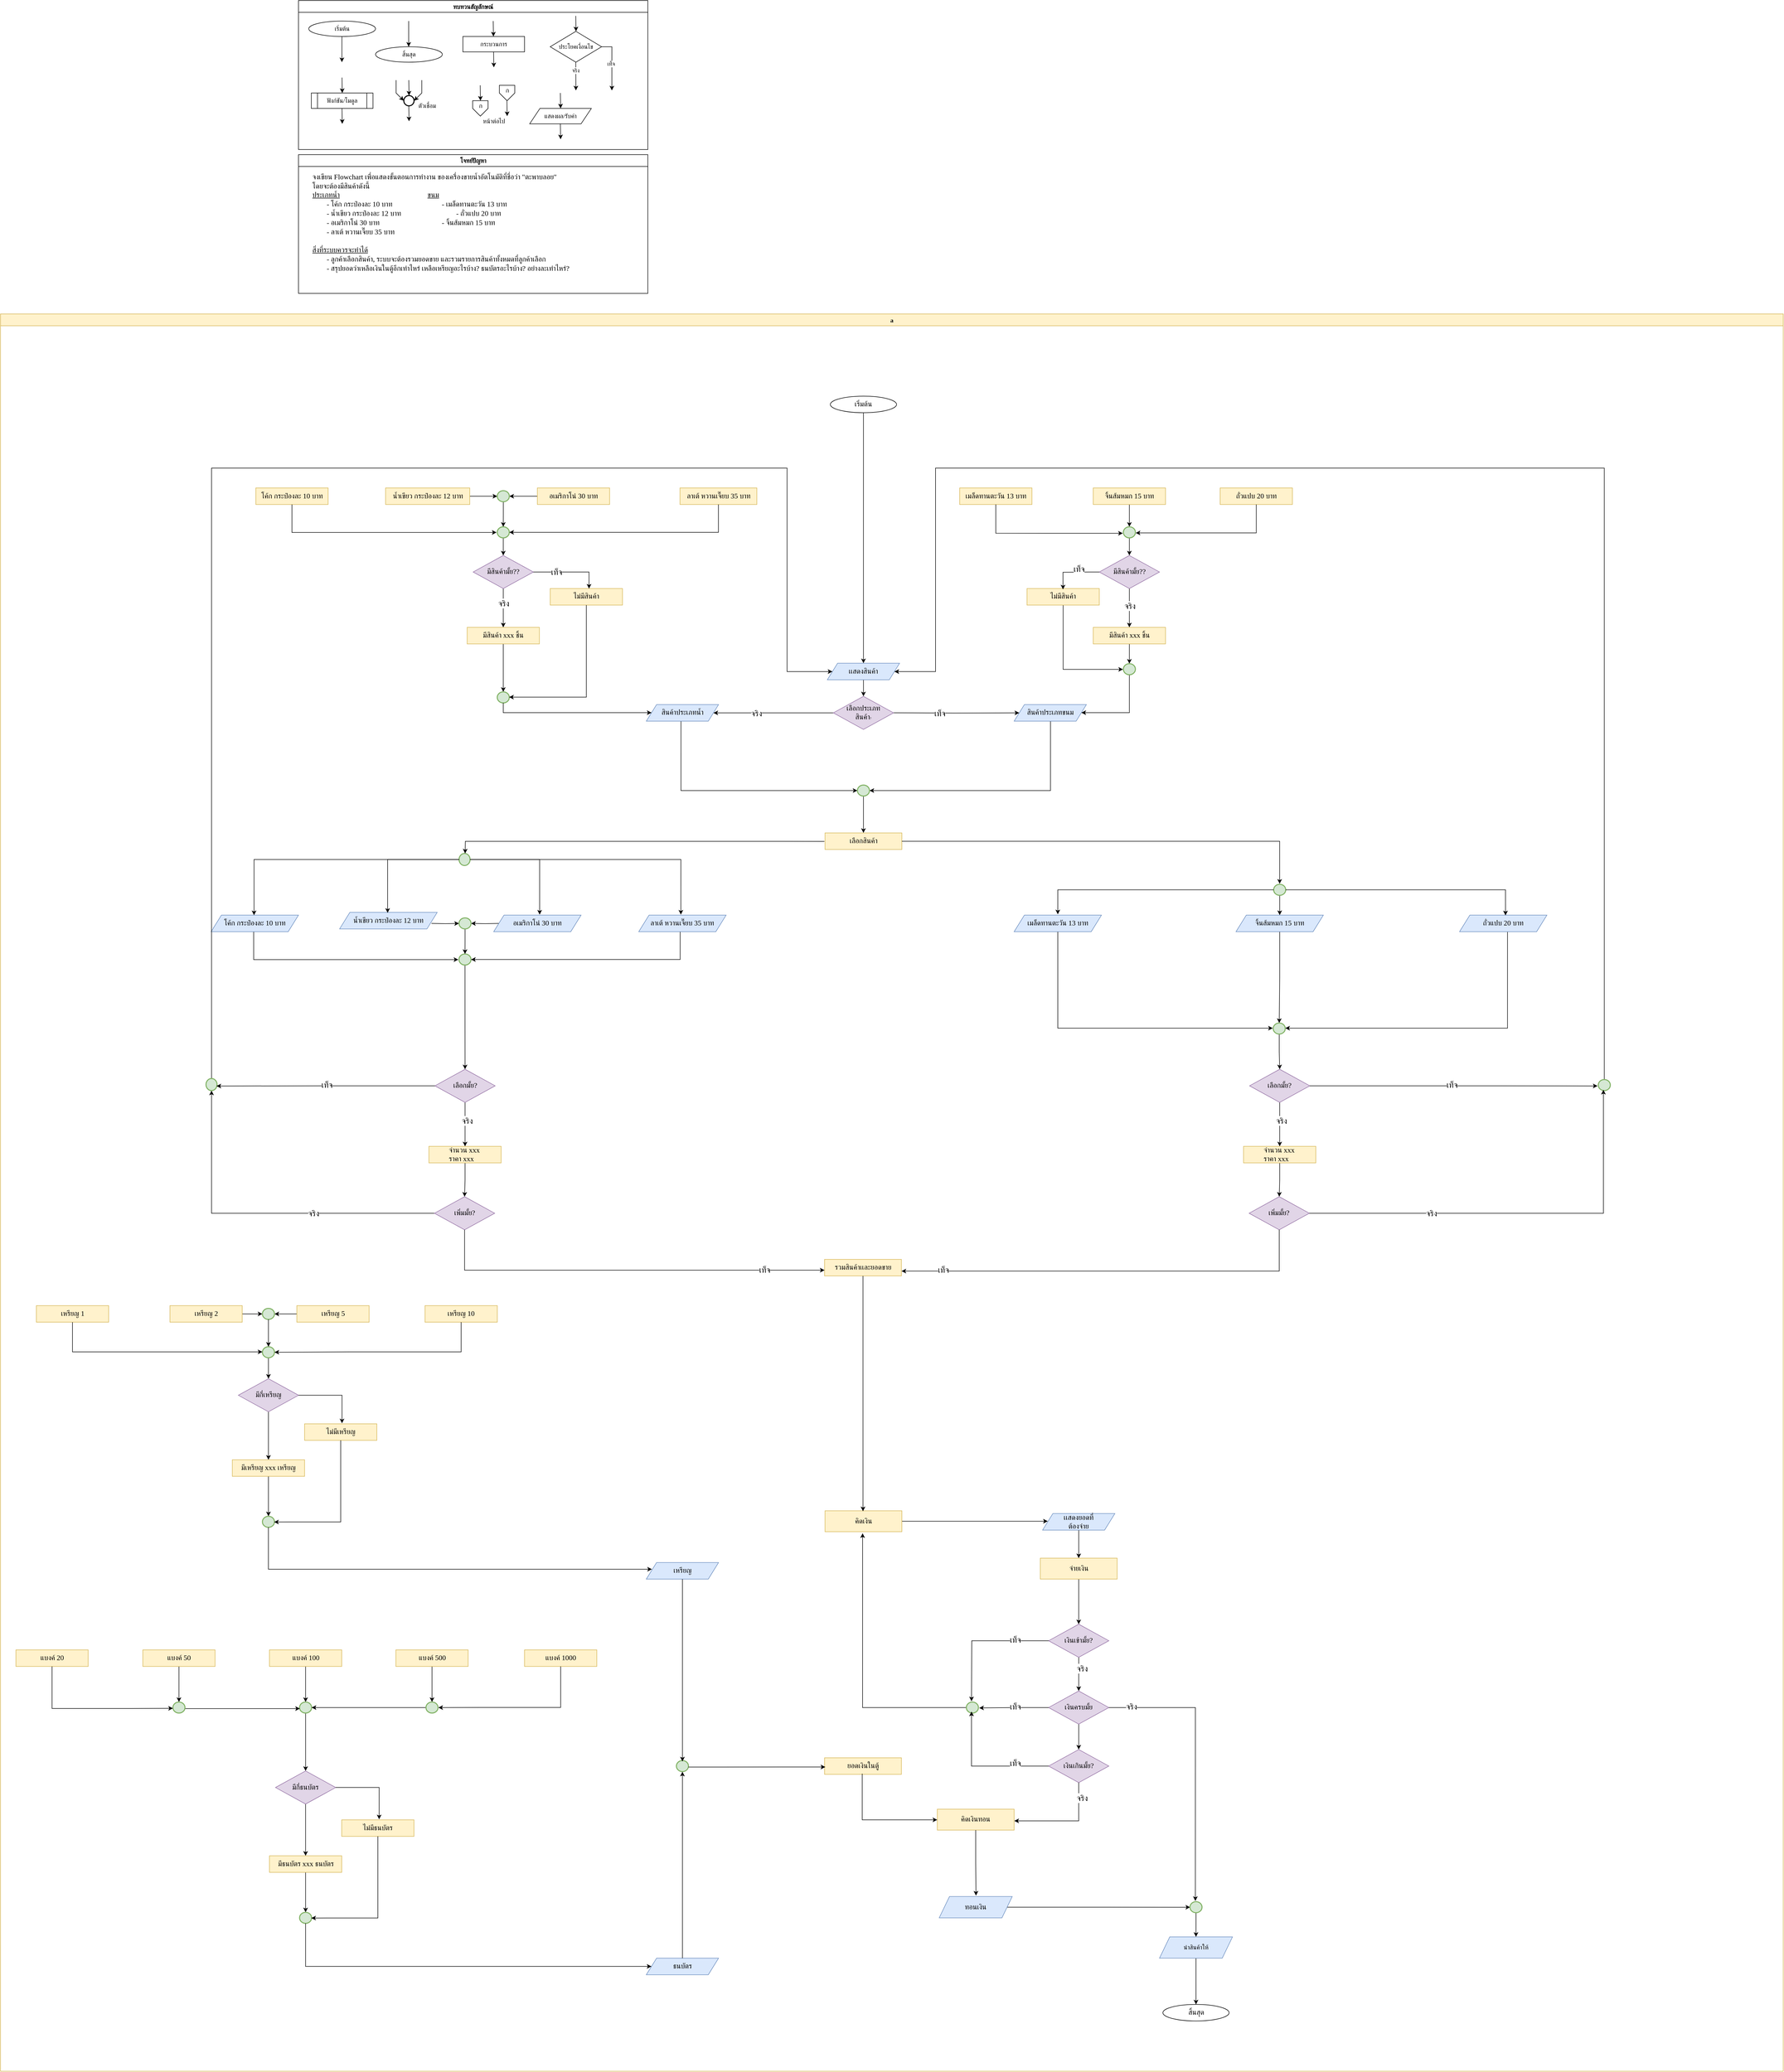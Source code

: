 <mxfile version="27.0.9">
  <diagram id="C5RBs43oDa-KdzZeNtuy" name="Page-1">
    <mxGraphModel dx="3691" dy="1201" grid="1" gridSize="10" guides="1" tooltips="1" connect="0" arrows="1" fold="1" page="1" pageScale="1" pageWidth="827" pageHeight="1169" math="0" shadow="0">
      <root>
        <mxCell id="WIyWlLk6GJQsqaUBKTNV-0" />
        <mxCell id="WIyWlLk6GJQsqaUBKTNV-1" parent="WIyWlLk6GJQsqaUBKTNV-0" />
        <mxCell id="M7CGMbNuYNeq0SnUNNgH-6" value="ทบทวนสัญลักษณ์" style="swimlane;fontFamily=Sarabun;fontSource=https%3A%2F%2Ffonts.googleapis.com%2Fcss%3Ffamily%3DSarabun;" parent="WIyWlLk6GJQsqaUBKTNV-1" vertex="1">
          <mxGeometry x="-760" y="20" width="680" height="290" as="geometry" />
        </mxCell>
        <mxCell id="M7CGMbNuYNeq0SnUNNgH-2" value="&lt;font data-font-src=&quot;https://fonts.googleapis.com/css?family=Sarabun&quot; face=&quot;Sarabun&quot;&gt;เริ่มต้น&lt;/font&gt;" style="ellipse;whiteSpace=wrap;html=1;" parent="M7CGMbNuYNeq0SnUNNgH-6" vertex="1">
          <mxGeometry x="20" y="40" width="130" height="30" as="geometry" />
        </mxCell>
        <mxCell id="M7CGMbNuYNeq0SnUNNgH-5" value="" style="endArrow=classic;html=1;rounded=0;" parent="M7CGMbNuYNeq0SnUNNgH-6" edge="1">
          <mxGeometry width="50" height="50" relative="1" as="geometry">
            <mxPoint x="84.5" y="70" as="sourcePoint" />
            <mxPoint x="84.5" y="120" as="targetPoint" />
          </mxGeometry>
        </mxCell>
        <mxCell id="M7CGMbNuYNeq0SnUNNgH-3" value="&lt;font face=&quot;Sarabun&quot;&gt;สิ้นสุด&lt;/font&gt;" style="ellipse;whiteSpace=wrap;html=1;" parent="M7CGMbNuYNeq0SnUNNgH-6" vertex="1">
          <mxGeometry x="150" y="90" width="130" height="30" as="geometry" />
        </mxCell>
        <mxCell id="M7CGMbNuYNeq0SnUNNgH-4" value="" style="endArrow=classic;html=1;rounded=0;" parent="M7CGMbNuYNeq0SnUNNgH-6" edge="1">
          <mxGeometry width="50" height="50" relative="1" as="geometry">
            <mxPoint x="214.5" y="40" as="sourcePoint" />
            <mxPoint x="214.5" y="90" as="targetPoint" />
          </mxGeometry>
        </mxCell>
        <mxCell id="mvioNwK95yMqdUQ73LqQ-0" value="กระบวนการ" style="rounded=0;whiteSpace=wrap;html=1;fontFamily=Sarabun;fontSource=https%3A%2F%2Ffonts.googleapis.com%2Fcss%3Ffamily%3DSarabun;" parent="M7CGMbNuYNeq0SnUNNgH-6" vertex="1">
          <mxGeometry x="320" y="70" width="120" height="30" as="geometry" />
        </mxCell>
        <mxCell id="mvioNwK95yMqdUQ73LqQ-1" value="" style="endArrow=classic;html=1;rounded=0;" parent="M7CGMbNuYNeq0SnUNNgH-6" edge="1">
          <mxGeometry width="50" height="50" relative="1" as="geometry">
            <mxPoint x="379" y="40" as="sourcePoint" />
            <mxPoint x="379.5" y="70" as="targetPoint" />
          </mxGeometry>
        </mxCell>
        <mxCell id="mvioNwK95yMqdUQ73LqQ-2" value="" style="endArrow=classic;html=1;rounded=0;" parent="M7CGMbNuYNeq0SnUNNgH-6" edge="1">
          <mxGeometry width="50" height="50" relative="1" as="geometry">
            <mxPoint x="379.75" y="100" as="sourcePoint" />
            <mxPoint x="380.25" y="130" as="targetPoint" />
          </mxGeometry>
        </mxCell>
        <mxCell id="mvioNwK95yMqdUQ73LqQ-3" value="ประโยคเงื่อนไข" style="rhombus;whiteSpace=wrap;html=1;fontFamily=Sarabun;fontSource=https%3A%2F%2Ffonts.googleapis.com%2Fcss%3Ffamily%3DSarabun;" parent="M7CGMbNuYNeq0SnUNNgH-6" vertex="1">
          <mxGeometry x="490" y="60" width="100" height="60" as="geometry" />
        </mxCell>
        <mxCell id="mvioNwK95yMqdUQ73LqQ-4" value="" style="endArrow=classic;html=1;rounded=0;" parent="M7CGMbNuYNeq0SnUNNgH-6" edge="1">
          <mxGeometry width="50" height="50" relative="1" as="geometry">
            <mxPoint x="539.71" y="30" as="sourcePoint" />
            <mxPoint x="540.21" y="60" as="targetPoint" />
          </mxGeometry>
        </mxCell>
        <mxCell id="mvioNwK95yMqdUQ73LqQ-5" value="" style="endArrow=classic;html=1;rounded=0;" parent="M7CGMbNuYNeq0SnUNNgH-6" edge="1">
          <mxGeometry width="50" height="50" relative="1" as="geometry">
            <mxPoint x="539.71" y="120" as="sourcePoint" />
            <mxPoint x="540" y="175" as="targetPoint" />
          </mxGeometry>
        </mxCell>
        <mxCell id="mvioNwK95yMqdUQ73LqQ-7" value="จริง" style="edgeLabel;html=1;align=center;verticalAlign=middle;resizable=0;points=[];fontFamily=Sarabun;fontSource=https%3A%2F%2Ffonts.googleapis.com%2Fcss%3Ffamily%3DSarabun;" parent="mvioNwK95yMqdUQ73LqQ-5" vertex="1" connectable="0">
          <mxGeometry x="-0.414" y="-1" relative="1" as="geometry">
            <mxPoint as="offset" />
          </mxGeometry>
        </mxCell>
        <mxCell id="mvioNwK95yMqdUQ73LqQ-6" value="" style="endArrow=classic;html=1;rounded=0;exitX=1;exitY=0.5;exitDx=0;exitDy=0;" parent="M7CGMbNuYNeq0SnUNNgH-6" source="mvioNwK95yMqdUQ73LqQ-3" edge="1">
          <mxGeometry width="50" height="50" relative="1" as="geometry">
            <mxPoint x="620" y="95" as="sourcePoint" />
            <mxPoint x="610" y="175" as="targetPoint" />
            <Array as="points">
              <mxPoint x="610" y="90" />
            </Array>
          </mxGeometry>
        </mxCell>
        <mxCell id="mvioNwK95yMqdUQ73LqQ-8" value="&lt;font data-font-src=&quot;https://fonts.googleapis.com/css?family=Sarabun&quot; face=&quot;Sarabun&quot;&gt;เท็จ&lt;/font&gt;" style="edgeLabel;html=1;align=center;verticalAlign=middle;resizable=0;points=[];" parent="mvioNwK95yMqdUQ73LqQ-6" vertex="1" connectable="0">
          <mxGeometry x="-0.002" y="-2" relative="1" as="geometry">
            <mxPoint as="offset" />
          </mxGeometry>
        </mxCell>
        <mxCell id="mvioNwK95yMqdUQ73LqQ-9" value="&lt;font data-font-src=&quot;https://fonts.googleapis.com/css?family=Sarabun&quot; face=&quot;Sarabun&quot;&gt;ฟังก์ชัน/โมดูล&lt;/font&gt;" style="shape=process;whiteSpace=wrap;html=1;backgroundOutline=1;" parent="M7CGMbNuYNeq0SnUNNgH-6" vertex="1">
          <mxGeometry x="25" y="180" width="120" height="30" as="geometry" />
        </mxCell>
        <mxCell id="mvioNwK95yMqdUQ73LqQ-11" value="" style="endArrow=classic;html=1;rounded=0;" parent="M7CGMbNuYNeq0SnUNNgH-6" edge="1">
          <mxGeometry width="50" height="50" relative="1" as="geometry">
            <mxPoint x="84.71" y="150" as="sourcePoint" />
            <mxPoint x="85.21" y="180" as="targetPoint" />
          </mxGeometry>
        </mxCell>
        <mxCell id="mvioNwK95yMqdUQ73LqQ-12" value="" style="endArrow=classic;html=1;rounded=0;" parent="M7CGMbNuYNeq0SnUNNgH-6" edge="1">
          <mxGeometry width="50" height="50" relative="1" as="geometry">
            <mxPoint x="84.71" y="210" as="sourcePoint" />
            <mxPoint x="85.21" y="240" as="targetPoint" />
          </mxGeometry>
        </mxCell>
        <mxCell id="mvioNwK95yMqdUQ73LqQ-13" value="" style="strokeWidth=2;html=1;shape=mxgraph.flowchart.start_2;whiteSpace=wrap;" parent="M7CGMbNuYNeq0SnUNNgH-6" vertex="1">
          <mxGeometry x="205" y="185" width="20" height="20" as="geometry" />
        </mxCell>
        <mxCell id="mvioNwK95yMqdUQ73LqQ-16" value="" style="endArrow=classic;html=1;rounded=0;" parent="M7CGMbNuYNeq0SnUNNgH-6" edge="1">
          <mxGeometry width="50" height="50" relative="1" as="geometry">
            <mxPoint x="214.71" y="155" as="sourcePoint" />
            <mxPoint x="215.21" y="185" as="targetPoint" />
          </mxGeometry>
        </mxCell>
        <mxCell id="mvioNwK95yMqdUQ73LqQ-17" value="" style="endArrow=classic;html=1;rounded=0;entryX=0;entryY=0.5;entryDx=0;entryDy=0;entryPerimeter=0;" parent="M7CGMbNuYNeq0SnUNNgH-6" target="mvioNwK95yMqdUQ73LqQ-13" edge="1">
          <mxGeometry width="50" height="50" relative="1" as="geometry">
            <mxPoint x="190.0" y="155" as="sourcePoint" />
            <mxPoint x="190.5" y="185" as="targetPoint" />
            <Array as="points">
              <mxPoint x="190" y="180" />
            </Array>
          </mxGeometry>
        </mxCell>
        <mxCell id="mvioNwK95yMqdUQ73LqQ-18" value="" style="endArrow=classic;html=1;rounded=0;entryX=1;entryY=0.5;entryDx=0;entryDy=0;entryPerimeter=0;" parent="M7CGMbNuYNeq0SnUNNgH-6" target="mvioNwK95yMqdUQ73LqQ-13" edge="1">
          <mxGeometry width="50" height="50" relative="1" as="geometry">
            <mxPoint x="240.0" y="155" as="sourcePoint" />
            <mxPoint x="240.5" y="185" as="targetPoint" />
            <Array as="points">
              <mxPoint x="240" y="180" />
            </Array>
          </mxGeometry>
        </mxCell>
        <mxCell id="mvioNwK95yMqdUQ73LqQ-19" value="" style="endArrow=classic;html=1;rounded=0;" parent="M7CGMbNuYNeq0SnUNNgH-6" edge="1">
          <mxGeometry width="50" height="50" relative="1" as="geometry">
            <mxPoint x="214.71" y="205" as="sourcePoint" />
            <mxPoint x="215.21" y="235" as="targetPoint" />
          </mxGeometry>
        </mxCell>
        <mxCell id="mvioNwK95yMqdUQ73LqQ-20" value="&lt;font data-font-src=&quot;https://fonts.googleapis.com/css?family=Sarabun&quot; face=&quot;Sarabun&quot;&gt;ตัวเชื่อม&lt;/font&gt;" style="text;html=1;align=center;verticalAlign=middle;resizable=0;points=[];autosize=1;strokeColor=none;fillColor=none;" parent="M7CGMbNuYNeq0SnUNNgH-6" vertex="1">
          <mxGeometry x="220" y="190" width="60" height="30" as="geometry" />
        </mxCell>
        <mxCell id="mvioNwK95yMqdUQ73LqQ-25" value="" style="endArrow=classic;html=1;rounded=0;" parent="M7CGMbNuYNeq0SnUNNgH-6" edge="1">
          <mxGeometry width="50" height="50" relative="1" as="geometry">
            <mxPoint x="353.71" y="165" as="sourcePoint" />
            <mxPoint x="354.21" y="195" as="targetPoint" />
          </mxGeometry>
        </mxCell>
        <mxCell id="mvioNwK95yMqdUQ73LqQ-21" value="" style="verticalLabelPosition=bottom;verticalAlign=top;html=1;shape=offPageConnector;rounded=0;size=0.5;" parent="M7CGMbNuYNeq0SnUNNgH-6" vertex="1">
          <mxGeometry x="339" y="195" width="30" height="30" as="geometry" />
        </mxCell>
        <mxCell id="mvioNwK95yMqdUQ73LqQ-26" value="" style="endArrow=classic;html=1;rounded=0;" parent="M7CGMbNuYNeq0SnUNNgH-6" edge="1">
          <mxGeometry width="50" height="50" relative="1" as="geometry">
            <mxPoint x="405.71" y="195" as="sourcePoint" />
            <mxPoint x="406.21" y="225" as="targetPoint" />
          </mxGeometry>
        </mxCell>
        <mxCell id="mvioNwK95yMqdUQ73LqQ-27" value="" style="verticalLabelPosition=bottom;verticalAlign=top;html=1;shape=offPageConnector;rounded=0;size=0.5;" parent="M7CGMbNuYNeq0SnUNNgH-6" vertex="1">
          <mxGeometry x="391" y="165" width="30" height="30" as="geometry" />
        </mxCell>
        <mxCell id="mvioNwK95yMqdUQ73LqQ-28" value="หน้าต่อไป" style="text;html=1;align=center;verticalAlign=middle;resizable=0;points=[];autosize=1;strokeColor=none;fillColor=none;fontFamily=Sarabun;fontSource=https%3A%2F%2Ffonts.googleapis.com%2Fcss%3Ffamily%3DSarabun;" parent="M7CGMbNuYNeq0SnUNNgH-6" vertex="1">
          <mxGeometry x="345" y="220" width="70" height="30" as="geometry" />
        </mxCell>
        <mxCell id="mvioNwK95yMqdUQ73LqQ-29" value="ก" style="text;html=1;align=center;verticalAlign=middle;resizable=0;points=[];autosize=1;strokeColor=none;fillColor=none;fontFamily=Sarabun;fontSource=https%3A%2F%2Ffonts.googleapis.com%2Fcss%3Ffamily%3DSarabun;" parent="M7CGMbNuYNeq0SnUNNgH-6" vertex="1">
          <mxGeometry x="339" y="190" width="30" height="30" as="geometry" />
        </mxCell>
        <mxCell id="mvioNwK95yMqdUQ73LqQ-30" value="ก" style="text;html=1;align=center;verticalAlign=middle;resizable=0;points=[];autosize=1;strokeColor=none;fillColor=none;fontFamily=Sarabun;fontSource=https%3A%2F%2Ffonts.googleapis.com%2Fcss%3Ffamily%3DSarabun;" parent="M7CGMbNuYNeq0SnUNNgH-6" vertex="1">
          <mxGeometry x="391" y="160" width="30" height="30" as="geometry" />
        </mxCell>
        <mxCell id="mvioNwK95yMqdUQ73LqQ-32" value="แสดงผล/รับค่า" style="shape=parallelogram;perimeter=parallelogramPerimeter;whiteSpace=wrap;html=1;fixedSize=1;fontFamily=Sarabun;fontSource=https%3A%2F%2Ffonts.googleapis.com%2Fcss%3Ffamily%3DSarabun;" parent="M7CGMbNuYNeq0SnUNNgH-6" vertex="1">
          <mxGeometry x="450" y="210" width="120" height="30" as="geometry" />
        </mxCell>
        <mxCell id="mvioNwK95yMqdUQ73LqQ-33" value="" style="endArrow=classic;html=1;rounded=0;" parent="M7CGMbNuYNeq0SnUNNgH-6" edge="1">
          <mxGeometry width="50" height="50" relative="1" as="geometry">
            <mxPoint x="509.71" y="180" as="sourcePoint" />
            <mxPoint x="510.21" y="210" as="targetPoint" />
          </mxGeometry>
        </mxCell>
        <mxCell id="mvioNwK95yMqdUQ73LqQ-34" value="" style="endArrow=classic;html=1;rounded=0;" parent="M7CGMbNuYNeq0SnUNNgH-6" edge="1">
          <mxGeometry width="50" height="50" relative="1" as="geometry">
            <mxPoint x="509.71" y="240" as="sourcePoint" />
            <mxPoint x="510.21" y="270" as="targetPoint" />
          </mxGeometry>
        </mxCell>
        <mxCell id="mvioNwK95yMqdUQ73LqQ-36" value="a" style="swimlane;fontFamily=Sarabun;fontSource=https%3A%2F%2Ffonts.googleapis.com%2Fcss%3Ffamily%3DSarabun;fillColor=#fff2cc;strokeColor=#d6b656;movable=1;resizable=1;rotatable=1;deletable=1;editable=1;locked=0;connectable=1;" parent="WIyWlLk6GJQsqaUBKTNV-1" vertex="1">
          <mxGeometry x="-1340" y="630" width="3470" height="3420" as="geometry" />
        </mxCell>
        <mxCell id="FDG-spMpAtxuiE31F05w-5" style="edgeStyle=orthogonalEdgeStyle;rounded=0;orthogonalLoop=1;jettySize=auto;html=1;entryX=0.5;entryY=0;entryDx=0;entryDy=0;" parent="mvioNwK95yMqdUQ73LqQ-36" source="mvioNwK95yMqdUQ73LqQ-35" target="FDG-spMpAtxuiE31F05w-4" edge="1">
          <mxGeometry relative="1" as="geometry" />
        </mxCell>
        <mxCell id="mvioNwK95yMqdUQ73LqQ-35" value="&lt;font style=&quot;font-size: 14px;&quot; data-font-src=&quot;https://fonts.googleapis.com/css?family=Sarabun&quot; face=&quot;Sarabun&quot;&gt;เริ่มต้น&lt;/font&gt;" style="ellipse;whiteSpace=wrap;html=1;" parent="mvioNwK95yMqdUQ73LqQ-36" vertex="1">
          <mxGeometry x="1615.224" y="160.0" width="128.919" height="32.195" as="geometry" />
        </mxCell>
        <mxCell id="jXiemXhL1e9ReI7agbX2-51" value="" style="edgeStyle=orthogonalEdgeStyle;rounded=0;orthogonalLoop=1;jettySize=auto;html=1;" parent="mvioNwK95yMqdUQ73LqQ-36" target="FDG-spMpAtxuiE31F05w-7" edge="1">
          <mxGeometry relative="1" as="geometry">
            <mxPoint x="1738.289" y="776.209" as="sourcePoint" />
            <mxPoint x="1881.482" y="781.821" as="targetPoint" />
          </mxGeometry>
        </mxCell>
        <mxCell id="jXiemXhL1e9ReI7agbX2-53" value="&lt;font style=&quot;font-size: 16px;&quot;&gt;เท็จ&lt;/font&gt;" style="edgeLabel;html=1;align=center;verticalAlign=middle;resizable=0;points=[];" parent="jXiemXhL1e9ReI7agbX2-51" vertex="1" connectable="0">
          <mxGeometry x="-0.288" relative="1" as="geometry">
            <mxPoint x="2" as="offset" />
          </mxGeometry>
        </mxCell>
        <mxCell id="jXiemXhL1e9ReI7agbX2-59" value="" style="edgeStyle=orthogonalEdgeStyle;rounded=0;orthogonalLoop=1;jettySize=auto;html=1;" parent="mvioNwK95yMqdUQ73LqQ-36" source="FDG-spMpAtxuiE31F05w-2" target="FDG-spMpAtxuiE31F05w-8" edge="1">
          <mxGeometry relative="1" as="geometry">
            <mxPoint x="1574.203" y="776.358" as="targetPoint" />
          </mxGeometry>
        </mxCell>
        <mxCell id="jXiemXhL1e9ReI7agbX2-60" value="&lt;font style=&quot;font-size: 16px;&quot;&gt;จริง&lt;/font&gt;" style="edgeLabel;html=1;align=center;verticalAlign=middle;resizable=0;points=[];" parent="jXiemXhL1e9ReI7agbX2-59" vertex="1" connectable="0">
          <mxGeometry x="0.286" relative="1" as="geometry">
            <mxPoint as="offset" />
          </mxGeometry>
        </mxCell>
        <mxCell id="FDG-spMpAtxuiE31F05w-2" value="&lt;font style=&quot;font-size: 14px;&quot;&gt;เลือกประเภท&lt;/font&gt;&lt;div&gt;&lt;font style=&quot;font-size: 14px;&quot;&gt;สินค้า&lt;/font&gt;&lt;font style=&quot;font-size: 6px;&quot;&gt;?&lt;/font&gt;&lt;/div&gt;" style="rhombus;whiteSpace=wrap;html=1;fontFamily=Sarabun;fontSource=https%3A%2F%2Ffonts.googleapis.com%2Fcss%3Ffamily%3DSarabun;fillColor=#e1d5e7;strokeColor=#9673a6;" parent="mvioNwK95yMqdUQ73LqQ-36" vertex="1">
          <mxGeometry x="1621.082" y="744.172" width="117.199" height="64.391" as="geometry" />
        </mxCell>
        <mxCell id="FDG-spMpAtxuiE31F05w-6" style="edgeStyle=orthogonalEdgeStyle;rounded=0;orthogonalLoop=1;jettySize=auto;html=1;entryX=0.5;entryY=0;entryDx=0;entryDy=0;" parent="mvioNwK95yMqdUQ73LqQ-36" source="FDG-spMpAtxuiE31F05w-4" target="FDG-spMpAtxuiE31F05w-2" edge="1">
          <mxGeometry relative="1" as="geometry" />
        </mxCell>
        <mxCell id="FDG-spMpAtxuiE31F05w-4" value="&lt;font style=&quot;font-size: 14px;&quot;&gt;เเสดงสินค้า&lt;/font&gt;" style="shape=parallelogram;perimeter=parallelogramPerimeter;whiteSpace=wrap;html=1;fixedSize=1;fontFamily=Sarabun;fontSource=https%3A%2F%2Ffonts.googleapis.com%2Fcss%3Ffamily%3DSarabun;fillColor=#dae8fc;strokeColor=#6c8ebf;" parent="mvioNwK95yMqdUQ73LqQ-36" vertex="1">
          <mxGeometry x="1609.362" y="679.781" width="140.639" height="32.195" as="geometry" />
        </mxCell>
        <mxCell id="jXiemXhL1e9ReI7agbX2-55" style="edgeStyle=orthogonalEdgeStyle;rounded=0;orthogonalLoop=1;jettySize=auto;html=1;entryX=1;entryY=0.5;entryDx=0;entryDy=0;entryPerimeter=0;exitX=0.503;exitY=0.968;exitDx=0;exitDy=0;exitPerimeter=0;" parent="mvioNwK95yMqdUQ73LqQ-36" source="FDG-spMpAtxuiE31F05w-7" target="jXiemXhL1e9ReI7agbX2-0" edge="1">
          <mxGeometry relative="1" as="geometry">
            <mxPoint x="1930.549" y="927.565" as="targetPoint" />
            <mxPoint x="2043.73" y="890.0" as="sourcePoint" />
            <Array as="points">
              <mxPoint x="2044" y="928" />
            </Array>
          </mxGeometry>
        </mxCell>
        <mxCell id="FDG-spMpAtxuiE31F05w-7" value="&lt;font style=&quot;font-size: 14px;&quot;&gt;สินค้าประเภทขนม&lt;/font&gt;" style="shape=parallelogram;perimeter=parallelogramPerimeter;whiteSpace=wrap;html=1;fixedSize=1;fontFamily=Sarabun;fontSource=https%3A%2F%2Ffonts.googleapis.com%2Fcss%3Ffamily%3DSarabun;fillColor=#dae8fc;strokeColor=#6c8ebf;" parent="mvioNwK95yMqdUQ73LqQ-36" vertex="1">
          <mxGeometry x="1972.992" y="760.264" width="140.639" height="32.195" as="geometry" />
        </mxCell>
        <mxCell id="jXiemXhL1e9ReI7agbX2-65" style="edgeStyle=orthogonalEdgeStyle;rounded=0;orthogonalLoop=1;jettySize=auto;html=1;entryX=0;entryY=0.5;entryDx=0;entryDy=0;entryPerimeter=0;exitX=0.48;exitY=0.946;exitDx=0;exitDy=0;exitPerimeter=0;" parent="mvioNwK95yMqdUQ73LqQ-36" source="FDG-spMpAtxuiE31F05w-8" target="jXiemXhL1e9ReI7agbX2-0" edge="1">
          <mxGeometry relative="1" as="geometry">
            <mxPoint x="1430.294" y="927.565" as="targetPoint" />
            <mxPoint x="1324.026" y="890.0" as="sourcePoint" />
            <Array as="points">
              <mxPoint x="1325" y="928" />
            </Array>
          </mxGeometry>
        </mxCell>
        <mxCell id="FDG-spMpAtxuiE31F05w-8" value="&lt;font style=&quot;font-size: 14px;&quot;&gt;สินค้าประเภทน้ำ&lt;/font&gt;" style="shape=parallelogram;perimeter=parallelogramPerimeter;whiteSpace=wrap;html=1;fixedSize=1;fontFamily=Sarabun;fontSource=https%3A%2F%2Ffonts.googleapis.com%2Fcss%3Ffamily%3DSarabun;fillColor=#dae8fc;strokeColor=#6c8ebf;" parent="mvioNwK95yMqdUQ73LqQ-36" vertex="1">
          <mxGeometry x="1257.025" y="760.264" width="140.639" height="32.195" as="geometry" />
        </mxCell>
        <mxCell id="MdXGqHSzA5zb5MOoVlNp-120" value="" style="edgeStyle=orthogonalEdgeStyle;rounded=0;orthogonalLoop=1;jettySize=auto;html=1;" parent="mvioNwK95yMqdUQ73LqQ-36" source="jXiemXhL1e9ReI7agbX2-0" target="MdXGqHSzA5zb5MOoVlNp-91" edge="1">
          <mxGeometry relative="1" as="geometry" />
        </mxCell>
        <mxCell id="jXiemXhL1e9ReI7agbX2-0" value="" style="strokeWidth=2;html=1;shape=mxgraph.flowchart.start_2;whiteSpace=wrap;fillColor=#d5e8d4;strokeColor=#82b366;" parent="mvioNwK95yMqdUQ73LqQ-36" vertex="1">
          <mxGeometry x="1667.962" y="916.834" width="23.44" height="21.464" as="geometry" />
        </mxCell>
        <mxCell id="jXiemXhL1e9ReI7agbX2-73" value="&lt;span style=&quot;text-align: left; text-wrap-mode: nowrap;&quot;&gt;&lt;font style=&quot;font-size: 14px;&quot;&gt;โค้ก กระป๋องละ 10 บาท&lt;/font&gt;&lt;/span&gt;" style="rounded=0;whiteSpace=wrap;html=1;fontFamily=Sarabun;fontSource=https%3A%2F%2Ffonts.googleapis.com%2Fcss%3Ffamily%3DSarabun;fillColor=#fff2cc;strokeColor=#d6b656;" parent="mvioNwK95yMqdUQ73LqQ-36" vertex="1">
          <mxGeometry x="497" y="338.623" width="140.639" height="32.195" as="geometry" />
        </mxCell>
        <mxCell id="MdXGqHSzA5zb5MOoVlNp-230" value="" style="edgeStyle=orthogonalEdgeStyle;rounded=0;orthogonalLoop=1;jettySize=auto;html=1;" parent="mvioNwK95yMqdUQ73LqQ-36" source="jXiemXhL1e9ReI7agbX2-74" target="MdXGqHSzA5zb5MOoVlNp-228" edge="1">
          <mxGeometry relative="1" as="geometry" />
        </mxCell>
        <mxCell id="jXiemXhL1e9ReI7agbX2-74" value="&lt;span style=&quot;text-align: left; text-wrap-mode: nowrap;&quot;&gt;&lt;font style=&quot;font-size: 14px;&quot;&gt;น้ำเขียว กระป๋องละ 12 บาท&lt;/font&gt;&lt;/span&gt;" style="rounded=0;whiteSpace=wrap;html=1;fontFamily=Sarabun;fontSource=https%3A%2F%2Ffonts.googleapis.com%2Fcss%3Ffamily%3DSarabun;fillColor=#fff2cc;strokeColor=#d6b656;" parent="mvioNwK95yMqdUQ73LqQ-36" vertex="1">
          <mxGeometry x="749.54" y="338.62" width="163.82" height="32.2" as="geometry" />
        </mxCell>
        <mxCell id="jXiemXhL1e9ReI7agbX2-111" value="" style="edgeStyle=orthogonalEdgeStyle;rounded=0;orthogonalLoop=1;jettySize=auto;html=1;" parent="mvioNwK95yMqdUQ73LqQ-36" source="MdXGqHSzA5zb5MOoVlNp-226" target="jXiemXhL1e9ReI7agbX2-105" edge="1">
          <mxGeometry relative="1" as="geometry" />
        </mxCell>
        <mxCell id="MdXGqHSzA5zb5MOoVlNp-229" value="" style="edgeStyle=orthogonalEdgeStyle;rounded=0;orthogonalLoop=1;jettySize=auto;html=1;" parent="mvioNwK95yMqdUQ73LqQ-36" source="jXiemXhL1e9ReI7agbX2-75" target="MdXGqHSzA5zb5MOoVlNp-228" edge="1">
          <mxGeometry relative="1" as="geometry" />
        </mxCell>
        <mxCell id="jXiemXhL1e9ReI7agbX2-75" value="&lt;span style=&quot;text-align: left; text-wrap-mode: nowrap;&quot;&gt;&lt;font style=&quot;font-size: 14px;&quot;&gt;อเมริกาโน่ 30 บาท&lt;/font&gt;&lt;/span&gt;" style="rounded=0;whiteSpace=wrap;html=1;fontFamily=Sarabun;fontSource=https%3A%2F%2Ffonts.googleapis.com%2Fcss%3Ffamily%3DSarabun;fillColor=#fff2cc;strokeColor=#d6b656;" parent="mvioNwK95yMqdUQ73LqQ-36" vertex="1">
          <mxGeometry x="1044.954" y="338.623" width="140.639" height="32.195" as="geometry" />
        </mxCell>
        <mxCell id="jXiemXhL1e9ReI7agbX2-76" value="&lt;span style=&quot;text-align: left; text-wrap-mode: nowrap;&quot;&gt;&lt;font style=&quot;font-size: 14px;&quot;&gt;ลาเต้ หวานเจี๊ยบ 35 บาท&lt;/font&gt;&lt;/span&gt;" style="rounded=0;whiteSpace=wrap;html=1;fontFamily=Sarabun;fontSource=https%3A%2F%2Ffonts.googleapis.com%2Fcss%3Ffamily%3DSarabun;fillColor=#fff2cc;strokeColor=#d6b656;" parent="mvioNwK95yMqdUQ73LqQ-36" vertex="1">
          <mxGeometry x="1322.58" y="338.62" width="149.58" height="32.2" as="geometry" />
        </mxCell>
        <mxCell id="jXiemXhL1e9ReI7agbX2-77" value="&lt;span style=&quot;text-align: left; text-wrap-mode: nowrap;&quot;&gt;&lt;font style=&quot;font-size: 14px;&quot;&gt;เมล็ดทานตะวัน 13 บาท&lt;/font&gt;&lt;/span&gt;" style="rounded=0;whiteSpace=wrap;html=1;fontFamily=Sarabun;fontSource=https%3A%2F%2Ffonts.googleapis.com%2Fcss%3Ffamily%3DSarabun;fillColor=#fff2cc;strokeColor=#d6b656;" parent="mvioNwK95yMqdUQ73LqQ-36" vertex="1">
          <mxGeometry x="1867.001" y="338.623" width="140.639" height="32.195" as="geometry" />
        </mxCell>
        <mxCell id="MdXGqHSzA5zb5MOoVlNp-215" value="" style="edgeStyle=orthogonalEdgeStyle;rounded=0;orthogonalLoop=1;jettySize=auto;html=1;" parent="mvioNwK95yMqdUQ73LqQ-36" source="jXiemXhL1e9ReI7agbX2-79" target="MdXGqHSzA5zb5MOoVlNp-214" edge="1">
          <mxGeometry relative="1" as="geometry" />
        </mxCell>
        <mxCell id="jXiemXhL1e9ReI7agbX2-79" value="&lt;span style=&quot;text-align: left; text-wrap-mode: nowrap;&quot;&gt;&lt;font style=&quot;font-size: 14px;&quot;&gt;จิ้นส้มหมก 15 บาท&lt;/font&gt;&lt;/span&gt;" style="rounded=0;whiteSpace=wrap;html=1;fontFamily=Sarabun;fontSource=https%3A%2F%2Ffonts.googleapis.com%2Fcss%3Ffamily%3DSarabun;fillColor=#fff2cc;strokeColor=#d6b656;" parent="mvioNwK95yMqdUQ73LqQ-36" vertex="1">
          <mxGeometry x="2126.995" y="338.623" width="140.639" height="32.195" as="geometry" />
        </mxCell>
        <mxCell id="jXiemXhL1e9ReI7agbX2-78" value="&lt;span style=&quot;text-align: left; text-wrap-mode: nowrap;&quot;&gt;&lt;font style=&quot;font-size: 14px;&quot;&gt;ถั่วแปบ 20 บาท&lt;/font&gt;&lt;/span&gt;" style="rounded=0;whiteSpace=wrap;html=1;fontFamily=Sarabun;fontSource=https%3A%2F%2Ffonts.googleapis.com%2Fcss%3Ffamily%3DSarabun;fillColor=#fff2cc;strokeColor=#d6b656;" parent="mvioNwK95yMqdUQ73LqQ-36" vertex="1">
          <mxGeometry x="2374.001" y="338.623" width="140.639" height="32.195" as="geometry" />
        </mxCell>
        <mxCell id="MdXGqHSzA5zb5MOoVlNp-46" value="" style="edgeStyle=orthogonalEdgeStyle;rounded=0;orthogonalLoop=1;jettySize=auto;html=1;" parent="mvioNwK95yMqdUQ73LqQ-36" source="jXiemXhL1e9ReI7agbX2-105" target="MdXGqHSzA5zb5MOoVlNp-10" edge="1">
          <mxGeometry relative="1" as="geometry" />
        </mxCell>
        <mxCell id="jXiemXhL1e9ReI7agbX2-105" value="&lt;span style=&quot;font-size: 14px;&quot;&gt;มีสินค้ามั้ย??&lt;/span&gt;" style="rhombus;whiteSpace=wrap;html=1;fontFamily=Sarabun;fontSource=https%3A%2F%2Ffonts.googleapis.com%2Fcss%3Ffamily%3DSarabun;fillColor=#e1d5e7;strokeColor=#9673a6;" parent="mvioNwK95yMqdUQ73LqQ-36" vertex="1">
          <mxGeometry x="920.005" y="470.003" width="117.199" height="64.391" as="geometry" />
        </mxCell>
        <mxCell id="MdXGqHSzA5zb5MOoVlNp-49" value="" style="edgeStyle=orthogonalEdgeStyle;rounded=0;orthogonalLoop=1;jettySize=auto;html=1;" parent="mvioNwK95yMqdUQ73LqQ-36" source="jXiemXhL1e9ReI7agbX2-108" target="MdXGqHSzA5zb5MOoVlNp-13" edge="1">
          <mxGeometry relative="1" as="geometry" />
        </mxCell>
        <mxCell id="jXiemXhL1e9ReI7agbX2-108" value="&lt;span style=&quot;font-size: 14px;&quot;&gt;มีสินค้ามั้ย??&lt;/span&gt;" style="rhombus;whiteSpace=wrap;html=1;fontFamily=Sarabun;fontSource=https%3A%2F%2Ffonts.googleapis.com%2Fcss%3Ffamily%3DSarabun;fillColor=#e1d5e7;strokeColor=#9673a6;" parent="mvioNwK95yMqdUQ73LqQ-36" vertex="1">
          <mxGeometry x="2138.716" y="470.003" width="117.199" height="64.391" as="geometry" />
        </mxCell>
        <mxCell id="MdXGqHSzA5zb5MOoVlNp-223" value="" style="edgeStyle=orthogonalEdgeStyle;rounded=0;orthogonalLoop=1;jettySize=auto;html=1;" parent="mvioNwK95yMqdUQ73LqQ-36" source="MdXGqHSzA5zb5MOoVlNp-10" target="MdXGqHSzA5zb5MOoVlNp-222" edge="1">
          <mxGeometry relative="1" as="geometry" />
        </mxCell>
        <mxCell id="MdXGqHSzA5zb5MOoVlNp-10" value="&lt;span style=&quot;font-size: 14px; text-align: left; text-wrap-mode: nowrap;&quot;&gt;มีสินค้า xxx ชิ้น&lt;/span&gt;" style="rounded=0;whiteSpace=wrap;html=1;fontFamily=Sarabun;fontSource=https%3A%2F%2Ffonts.googleapis.com%2Fcss%3Ffamily%3DSarabun;fillColor=#fff2cc;strokeColor=#d6b656;" parent="mvioNwK95yMqdUQ73LqQ-36" vertex="1">
          <mxGeometry x="908.28" y="609.96" width="140.639" height="32.195" as="geometry" />
        </mxCell>
        <mxCell id="MdXGqHSzA5zb5MOoVlNp-213" value="" style="edgeStyle=orthogonalEdgeStyle;rounded=0;orthogonalLoop=1;jettySize=auto;html=1;" parent="mvioNwK95yMqdUQ73LqQ-36" source="MdXGqHSzA5zb5MOoVlNp-13" target="MdXGqHSzA5zb5MOoVlNp-76" edge="1">
          <mxGeometry relative="1" as="geometry" />
        </mxCell>
        <mxCell id="MdXGqHSzA5zb5MOoVlNp-13" value="&lt;span style=&quot;font-size: 14px; text-align: left; text-wrap-mode: nowrap;&quot;&gt;มีสินค้า xxx ชิ้น&lt;/span&gt;" style="rounded=0;whiteSpace=wrap;html=1;fontFamily=Sarabun;fontSource=https%3A%2F%2Ffonts.googleapis.com%2Fcss%3Ffamily%3DSarabun;fillColor=#fff2cc;strokeColor=#d6b656;" parent="mvioNwK95yMqdUQ73LqQ-36" vertex="1">
          <mxGeometry x="2127" y="609.96" width="140.639" height="32.195" as="geometry" />
        </mxCell>
        <mxCell id="MdXGqHSzA5zb5MOoVlNp-16" value="&lt;span style=&quot;font-size: 14px; text-align: left;&quot;&gt;ไม่มีสินค้า&lt;/span&gt;" style="rounded=0;whiteSpace=wrap;html=1;fontFamily=Sarabun;fontSource=https%3A%2F%2Ffonts.googleapis.com%2Fcss%3Ffamily%3DSarabun;fillColor=#fff2cc;strokeColor=#d6b656;" parent="mvioNwK95yMqdUQ73LqQ-36" vertex="1">
          <mxGeometry x="1070" y="534.39" width="140.639" height="32.195" as="geometry" />
        </mxCell>
        <mxCell id="MdXGqHSzA5zb5MOoVlNp-212" style="edgeStyle=orthogonalEdgeStyle;rounded=0;orthogonalLoop=1;jettySize=auto;html=1;entryX=-0.027;entryY=0.515;entryDx=0;entryDy=0;entryPerimeter=0;" parent="mvioNwK95yMqdUQ73LqQ-36" source="MdXGqHSzA5zb5MOoVlNp-18" target="MdXGqHSzA5zb5MOoVlNp-76" edge="1">
          <mxGeometry relative="1" as="geometry">
            <mxPoint x="2180" y="695.73" as="targetPoint" />
            <Array as="points">
              <mxPoint x="2068" y="691.73" />
            </Array>
          </mxGeometry>
        </mxCell>
        <mxCell id="MdXGqHSzA5zb5MOoVlNp-18" value="&lt;span style=&quot;font-size: 14px; text-align: left;&quot;&gt;ไม่มีสินค้า&lt;/span&gt;" style="rounded=0;whiteSpace=wrap;html=1;fontFamily=Sarabun;fontSource=https%3A%2F%2Ffonts.googleapis.com%2Fcss%3Ffamily%3DSarabun;fillColor=#fff2cc;strokeColor=#d6b656;" parent="mvioNwK95yMqdUQ73LqQ-36" vertex="1">
          <mxGeometry x="1998.08" y="534.39" width="140.639" height="32.195" as="geometry" />
        </mxCell>
        <mxCell id="MdXGqHSzA5zb5MOoVlNp-80" style="edgeStyle=orthogonalEdgeStyle;rounded=0;orthogonalLoop=1;jettySize=auto;html=1;" parent="mvioNwK95yMqdUQ73LqQ-36" source="MdXGqHSzA5zb5MOoVlNp-76" target="FDG-spMpAtxuiE31F05w-7" edge="1">
          <mxGeometry relative="1" as="geometry">
            <mxPoint x="2117" y="770" as="targetPoint" />
            <Array as="points">
              <mxPoint x="2197" y="776" />
            </Array>
          </mxGeometry>
        </mxCell>
        <mxCell id="MdXGqHSzA5zb5MOoVlNp-76" value="" style="strokeWidth=2;html=1;shape=mxgraph.flowchart.start_2;whiteSpace=wrap;fillColor=#d5e8d4;strokeColor=#82b366;" parent="mvioNwK95yMqdUQ73LqQ-36" vertex="1">
          <mxGeometry x="2185.6" y="680.64" width="23.44" height="21.464" as="geometry" />
        </mxCell>
        <mxCell id="MdXGqHSzA5zb5MOoVlNp-84" value="&lt;span style=&quot;font-size: 16px;&quot;&gt;จริง&lt;/span&gt;" style="edgeLabel;html=1;align=center;verticalAlign=middle;resizable=0;points=[];" parent="mvioNwK95yMqdUQ73LqQ-36" vertex="1" connectable="0">
          <mxGeometry x="2169.05" y="550.49" as="geometry">
            <mxPoint x="29" y="17" as="offset" />
          </mxGeometry>
        </mxCell>
        <mxCell id="MdXGqHSzA5zb5MOoVlNp-91" value="&lt;div style=&quot;text-align: left;&quot;&gt;&lt;span style=&quot;font-size: 14px; text-wrap-mode: nowrap;&quot;&gt;เลือกสินค้า&lt;/span&gt;&lt;/div&gt;" style="rounded=0;whiteSpace=wrap;html=1;fontFamily=Sarabun;fontSource=https%3A%2F%2Ffonts.googleapis.com%2Fcss%3Ffamily%3DSarabun;fillColor=#fff2cc;strokeColor=#d6b656;" parent="mvioNwK95yMqdUQ73LqQ-36" vertex="1">
          <mxGeometry x="1604.89" y="1010.05" width="149.58" height="32.2" as="geometry" />
        </mxCell>
        <mxCell id="MdXGqHSzA5zb5MOoVlNp-191" value="" style="edgeStyle=orthogonalEdgeStyle;rounded=0;orthogonalLoop=1;jettySize=auto;html=1;" parent="mvioNwK95yMqdUQ73LqQ-36" source="MdXGqHSzA5zb5MOoVlNp-104" target="MdXGqHSzA5zb5MOoVlNp-190" edge="1">
          <mxGeometry relative="1" as="geometry" />
        </mxCell>
        <mxCell id="MdXGqHSzA5zb5MOoVlNp-104" value="&lt;div style=&quot;text-align: left;&quot;&gt;&lt;span style=&quot;background-color: transparent; color: light-dark(rgb(0, 0, 0), rgb(255, 255, 255)); font-size: 14px; text-wrap-mode: nowrap;&quot;&gt;จำนวน xxx&amp;nbsp;&lt;/span&gt;&lt;/div&gt;&lt;div style=&quot;text-align: left;&quot;&gt;&lt;span style=&quot;font-size: 14px; text-wrap-mode: nowrap;&quot;&gt;ราคา xxx&lt;/span&gt;&lt;/div&gt;" style="rounded=0;whiteSpace=wrap;html=1;fontFamily=Sarabun;fontSource=https%3A%2F%2Ffonts.googleapis.com%2Fcss%3Ffamily%3DSarabun;fillColor=#fff2cc;strokeColor=#d6b656;" parent="mvioNwK95yMqdUQ73LqQ-36" vertex="1">
          <mxGeometry x="2419.555" y="1620.003" width="140.639" height="32.195" as="geometry" />
        </mxCell>
        <mxCell id="MdXGqHSzA5zb5MOoVlNp-162" value="" style="edgeStyle=orthogonalEdgeStyle;rounded=0;orthogonalLoop=1;jettySize=auto;html=1;" parent="mvioNwK95yMqdUQ73LqQ-36" source="MdXGqHSzA5zb5MOoVlNp-145" target="MdXGqHSzA5zb5MOoVlNp-160" edge="1">
          <mxGeometry relative="1" as="geometry" />
        </mxCell>
        <mxCell id="MdXGqHSzA5zb5MOoVlNp-145" value="" style="strokeWidth=2;html=1;shape=mxgraph.flowchart.start_2;whiteSpace=wrap;fillColor=#d5e8d4;strokeColor=#82b366;" parent="mvioNwK95yMqdUQ73LqQ-36" vertex="1">
          <mxGeometry x="2478.15" y="1110" width="23.44" height="21.464" as="geometry" />
        </mxCell>
        <mxCell id="MdXGqHSzA5zb5MOoVlNp-151" value="" style="edgeStyle=orthogonalEdgeStyle;rounded=0;orthogonalLoop=1;jettySize=auto;html=1;" parent="mvioNwK95yMqdUQ73LqQ-36" source="MdXGqHSzA5zb5MOoVlNp-146" target="MdXGqHSzA5zb5MOoVlNp-104" edge="1">
          <mxGeometry relative="1" as="geometry" />
        </mxCell>
        <mxCell id="MdXGqHSzA5zb5MOoVlNp-146" value="&lt;span style=&quot;font-size: 14px;&quot;&gt;เลือกมั้ย?&lt;/span&gt;" style="rhombus;whiteSpace=wrap;html=1;fontFamily=Sarabun;fontSource=https%3A%2F%2Ffonts.googleapis.com%2Fcss%3Ffamily%3DSarabun;fillColor=#e1d5e7;strokeColor=#9673a6;" parent="mvioNwK95yMqdUQ73LqQ-36" vertex="1">
          <mxGeometry x="2431.28" y="1470" width="117.199" height="64.391" as="geometry" />
        </mxCell>
        <mxCell id="MdXGqHSzA5zb5MOoVlNp-158" value="" style="edgeStyle=orthogonalEdgeStyle;rounded=0;orthogonalLoop=1;jettySize=auto;html=1;entryX=-0.033;entryY=0.487;entryDx=0;entryDy=0;entryPerimeter=0;" parent="mvioNwK95yMqdUQ73LqQ-36" source="MdXGqHSzA5zb5MOoVlNp-157" target="MdXGqHSzA5zb5MOoVlNp-187" edge="1">
          <mxGeometry relative="1" as="geometry">
            <mxPoint x="2440" y="1400" as="targetPoint" />
            <Array as="points">
              <mxPoint x="2058" y="1390" />
              <mxPoint x="2477" y="1390" />
            </Array>
          </mxGeometry>
        </mxCell>
        <mxCell id="MdXGqHSzA5zb5MOoVlNp-157" value="&lt;span style=&quot;font-size: 14px; text-align: left; text-wrap-mode: nowrap;&quot;&gt;เมล็ดทานตะวัน 13 บาท&lt;/span&gt;" style="shape=parallelogram;perimeter=parallelogramPerimeter;whiteSpace=wrap;html=1;fixedSize=1;fontFamily=Sarabun;fontSource=https%3A%2F%2Ffonts.googleapis.com%2Fcss%3Ffamily%3DSarabun;fillColor=#dae8fc;strokeColor=#6c8ebf;" parent="mvioNwK95yMqdUQ73LqQ-36" vertex="1">
          <mxGeometry x="1972.99" y="1170" width="170" height="32.2" as="geometry" />
        </mxCell>
        <mxCell id="MdXGqHSzA5zb5MOoVlNp-159" style="edgeStyle=orthogonalEdgeStyle;rounded=0;orthogonalLoop=1;jettySize=auto;html=1;entryX=0.5;entryY=-0.049;entryDx=0;entryDy=0;entryPerimeter=0;" parent="mvioNwK95yMqdUQ73LqQ-36" source="MdXGqHSzA5zb5MOoVlNp-145" target="MdXGqHSzA5zb5MOoVlNp-157" edge="1">
          <mxGeometry relative="1" as="geometry" />
        </mxCell>
        <mxCell id="MdXGqHSzA5zb5MOoVlNp-188" value="" style="edgeStyle=orthogonalEdgeStyle;rounded=0;orthogonalLoop=1;jettySize=auto;html=1;" parent="mvioNwK95yMqdUQ73LqQ-36" source="MdXGqHSzA5zb5MOoVlNp-160" target="MdXGqHSzA5zb5MOoVlNp-187" edge="1">
          <mxGeometry relative="1" as="geometry" />
        </mxCell>
        <mxCell id="MdXGqHSzA5zb5MOoVlNp-160" value="&lt;span style=&quot;font-size: 14px; text-align: left; text-wrap-mode: nowrap;&quot;&gt;จิ้นส้มหมก 15 บาท&lt;/span&gt;" style="shape=parallelogram;perimeter=parallelogramPerimeter;whiteSpace=wrap;html=1;fixedSize=1;fontFamily=Sarabun;fontSource=https%3A%2F%2Ffonts.googleapis.com%2Fcss%3Ffamily%3DSarabun;fillColor=#dae8fc;strokeColor=#6c8ebf;" parent="mvioNwK95yMqdUQ73LqQ-36" vertex="1">
          <mxGeometry x="2404.87" y="1170" width="170" height="32.2" as="geometry" />
        </mxCell>
        <mxCell id="MdXGqHSzA5zb5MOoVlNp-165" value="" style="edgeStyle=orthogonalEdgeStyle;rounded=0;orthogonalLoop=1;jettySize=auto;html=1;entryX=1.074;entryY=0.464;entryDx=0;entryDy=0;entryPerimeter=0;exitX=0.549;exitY=1.018;exitDx=0;exitDy=0;exitPerimeter=0;" parent="mvioNwK95yMqdUQ73LqQ-36" source="MdXGqHSzA5zb5MOoVlNp-161" edge="1">
          <mxGeometry relative="1" as="geometry">
            <mxPoint x="2918.21" y="1280" as="sourcePoint" />
            <mxPoint x="2500.714" y="1389.959" as="targetPoint" />
            <Array as="points">
              <mxPoint x="2933" y="1390" />
            </Array>
          </mxGeometry>
        </mxCell>
        <mxCell id="MdXGqHSzA5zb5MOoVlNp-161" value="&lt;span style=&quot;font-size: 14px; text-align: left; text-wrap-mode: nowrap;&quot;&gt;ถั่วแปบ 20 บาท&lt;/span&gt;" style="shape=parallelogram;perimeter=parallelogramPerimeter;whiteSpace=wrap;html=1;fixedSize=1;fontFamily=Sarabun;fontSource=https%3A%2F%2Ffonts.googleapis.com%2Fcss%3Ffamily%3DSarabun;fillColor=#dae8fc;strokeColor=#6c8ebf;" parent="mvioNwK95yMqdUQ73LqQ-36" vertex="1">
          <mxGeometry x="2840" y="1170" width="170" height="32.2" as="geometry" />
        </mxCell>
        <mxCell id="MdXGqHSzA5zb5MOoVlNp-163" style="edgeStyle=orthogonalEdgeStyle;rounded=0;orthogonalLoop=1;jettySize=auto;html=1;entryX=0.526;entryY=0.015;entryDx=0;entryDy=0;entryPerimeter=0;" parent="mvioNwK95yMqdUQ73LqQ-36" source="MdXGqHSzA5zb5MOoVlNp-145" target="MdXGqHSzA5zb5MOoVlNp-161" edge="1">
          <mxGeometry relative="1" as="geometry" />
        </mxCell>
        <mxCell id="MdXGqHSzA5zb5MOoVlNp-170" style="edgeStyle=orthogonalEdgeStyle;rounded=0;orthogonalLoop=1;jettySize=auto;html=1;entryX=0.497;entryY=-0.047;entryDx=0;entryDy=0;entryPerimeter=0;" parent="mvioNwK95yMqdUQ73LqQ-36" source="MdXGqHSzA5zb5MOoVlNp-91" target="MdXGqHSzA5zb5MOoVlNp-145" edge="1">
          <mxGeometry relative="1" as="geometry" />
        </mxCell>
        <mxCell id="MdXGqHSzA5zb5MOoVlNp-179" value="&lt;span style=&quot;font-size: 16px;&quot;&gt;จริง&lt;/span&gt;" style="edgeLabel;html=1;align=center;verticalAlign=middle;resizable=0;points=[];" parent="mvioNwK95yMqdUQ73LqQ-36" vertex="1" connectable="0">
          <mxGeometry x="2477.27" y="1550" as="geometry">
            <mxPoint x="15" y="20" as="offset" />
          </mxGeometry>
        </mxCell>
        <mxCell id="MdXGqHSzA5zb5MOoVlNp-189" value="" style="edgeStyle=orthogonalEdgeStyle;rounded=0;orthogonalLoop=1;jettySize=auto;html=1;" parent="mvioNwK95yMqdUQ73LqQ-36" source="MdXGqHSzA5zb5MOoVlNp-187" target="MdXGqHSzA5zb5MOoVlNp-146" edge="1">
          <mxGeometry relative="1" as="geometry" />
        </mxCell>
        <mxCell id="MdXGqHSzA5zb5MOoVlNp-187" value="" style="strokeWidth=2;html=1;shape=mxgraph.flowchart.start_2;whiteSpace=wrap;fillColor=#d5e8d4;strokeColor=#82b366;" parent="mvioNwK95yMqdUQ73LqQ-36" vertex="1">
          <mxGeometry x="2477.27" y="1380" width="23.44" height="21.464" as="geometry" />
        </mxCell>
        <mxCell id="MdXGqHSzA5zb5MOoVlNp-190" value="&lt;span style=&quot;font-size: 14px;&quot;&gt;เพิ่มมั้ย?&lt;/span&gt;" style="rhombus;whiteSpace=wrap;html=1;fontFamily=Sarabun;fontSource=https%3A%2F%2Ffonts.googleapis.com%2Fcss%3Ffamily%3DSarabun;fillColor=#e1d5e7;strokeColor=#9673a6;" parent="mvioNwK95yMqdUQ73LqQ-36" vertex="1">
          <mxGeometry x="2430.39" y="1718" width="117.199" height="64.391" as="geometry" />
        </mxCell>
        <mxCell id="MdXGqHSzA5zb5MOoVlNp-205" style="edgeStyle=orthogonalEdgeStyle;rounded=0;orthogonalLoop=1;jettySize=auto;html=1;" parent="mvioNwK95yMqdUQ73LqQ-36" source="sxzXNEoBorbkrzgd7ta0-0" target="FDG-spMpAtxuiE31F05w-4" edge="1">
          <mxGeometry relative="1" as="geometry">
            <mxPoint x="1760" y="570" as="targetPoint" />
            <mxPoint x="2550" y="1500" as="sourcePoint" />
            <Array as="points">
              <mxPoint x="1820" y="300" />
              <mxPoint x="1820" y="696" />
            </Array>
          </mxGeometry>
        </mxCell>
        <mxCell id="MdXGqHSzA5zb5MOoVlNp-210" value="&lt;div style=&quot;text-align: left;&quot;&gt;&lt;span style=&quot;font-size: 14px; text-wrap-mode: nowrap;&quot;&gt;รวมสินค้า&lt;/span&gt;&lt;span style=&quot;font-size: 14px; text-wrap-mode: nowrap; background-color: transparent; color: light-dark(rgb(0, 0, 0), rgb(255, 255, 255));&quot;&gt;เเละยอดขาย&lt;/span&gt;&lt;/div&gt;" style="rounded=0;whiteSpace=wrap;html=1;fontFamily=Sarabun;fontSource=https%3A%2F%2Ffonts.googleapis.com%2Fcss%3Ffamily%3DSarabun;fillColor=#fff2cc;strokeColor=#d6b656;" parent="mvioNwK95yMqdUQ73LqQ-36" vertex="1">
          <mxGeometry x="1604" y="1840" width="149.58" height="32.2" as="geometry" />
        </mxCell>
        <mxCell id="MdXGqHSzA5zb5MOoVlNp-211" style="edgeStyle=orthogonalEdgeStyle;rounded=0;orthogonalLoop=1;jettySize=auto;html=1;entryX=0.498;entryY=0.055;entryDx=0;entryDy=0;entryPerimeter=0;" parent="mvioNwK95yMqdUQ73LqQ-36" source="jXiemXhL1e9ReI7agbX2-108" target="MdXGqHSzA5zb5MOoVlNp-18" edge="1">
          <mxGeometry relative="1" as="geometry">
            <Array as="points">
              <mxPoint x="2119" y="502.73" />
              <mxPoint x="2068" y="502.73" />
            </Array>
          </mxGeometry>
        </mxCell>
        <mxCell id="MdXGqHSzA5zb5MOoVlNp-216" value="" style="edgeStyle=orthogonalEdgeStyle;rounded=0;orthogonalLoop=1;jettySize=auto;html=1;" parent="mvioNwK95yMqdUQ73LqQ-36" source="MdXGqHSzA5zb5MOoVlNp-214" target="jXiemXhL1e9ReI7agbX2-108" edge="1">
          <mxGeometry relative="1" as="geometry" />
        </mxCell>
        <mxCell id="MdXGqHSzA5zb5MOoVlNp-214" value="" style="strokeWidth=2;html=1;shape=mxgraph.flowchart.start_2;whiteSpace=wrap;fillColor=#d5e8d4;strokeColor=#82b366;" parent="mvioNwK95yMqdUQ73LqQ-36" vertex="1">
          <mxGeometry x="2185.6" y="414.27" width="23.44" height="21.464" as="geometry" />
        </mxCell>
        <mxCell id="MdXGqHSzA5zb5MOoVlNp-217" style="edgeStyle=orthogonalEdgeStyle;rounded=0;orthogonalLoop=1;jettySize=auto;html=1;entryX=1.023;entryY=0.553;entryDx=0;entryDy=0;entryPerimeter=0;" parent="mvioNwK95yMqdUQ73LqQ-36" source="jXiemXhL1e9ReI7agbX2-78" target="MdXGqHSzA5zb5MOoVlNp-214" edge="1">
          <mxGeometry relative="1" as="geometry">
            <Array as="points">
              <mxPoint x="2444" y="426" />
            </Array>
          </mxGeometry>
        </mxCell>
        <mxCell id="MdXGqHSzA5zb5MOoVlNp-218" style="edgeStyle=orthogonalEdgeStyle;rounded=0;orthogonalLoop=1;jettySize=auto;html=1;entryX=-0.044;entryY=0.586;entryDx=0;entryDy=0;entryPerimeter=0;" parent="mvioNwK95yMqdUQ73LqQ-36" source="jXiemXhL1e9ReI7agbX2-77" target="MdXGqHSzA5zb5MOoVlNp-214" edge="1">
          <mxGeometry relative="1" as="geometry">
            <Array as="points">
              <mxPoint x="1937" y="427" />
            </Array>
          </mxGeometry>
        </mxCell>
        <mxCell id="MdXGqHSzA5zb5MOoVlNp-220" value="&lt;span style=&quot;font-size: 16px;&quot;&gt;เท็จ&lt;/span&gt;" style="edgeLabel;html=1;align=center;verticalAlign=middle;resizable=0;points=[];" parent="mvioNwK95yMqdUQ73LqQ-36" vertex="1" connectable="0">
          <mxGeometry x="2070" y="478.66" as="geometry">
            <mxPoint x="29" y="17" as="offset" />
          </mxGeometry>
        </mxCell>
        <mxCell id="MdXGqHSzA5zb5MOoVlNp-221" style="edgeStyle=orthogonalEdgeStyle;rounded=0;orthogonalLoop=1;jettySize=auto;html=1;entryX=0.537;entryY=0.006;entryDx=0;entryDy=0;entryPerimeter=0;" parent="mvioNwK95yMqdUQ73LqQ-36" source="jXiemXhL1e9ReI7agbX2-105" target="MdXGqHSzA5zb5MOoVlNp-16" edge="1">
          <mxGeometry relative="1" as="geometry" />
        </mxCell>
        <mxCell id="MdXGqHSzA5zb5MOoVlNp-222" value="" style="strokeWidth=2;html=1;shape=mxgraph.flowchart.start_2;whiteSpace=wrap;fillColor=#d5e8d4;strokeColor=#82b366;" parent="mvioNwK95yMqdUQ73LqQ-36" vertex="1">
          <mxGeometry x="966.88" y="735.51" width="23.44" height="21.464" as="geometry" />
        </mxCell>
        <mxCell id="MdXGqHSzA5zb5MOoVlNp-224" style="edgeStyle=orthogonalEdgeStyle;rounded=0;orthogonalLoop=1;jettySize=auto;html=1;" parent="mvioNwK95yMqdUQ73LqQ-36" source="MdXGqHSzA5zb5MOoVlNp-222" target="FDG-spMpAtxuiE31F05w-8" edge="1">
          <mxGeometry relative="1" as="geometry">
            <mxPoint x="1250" y="780" as="targetPoint" />
            <Array as="points">
              <mxPoint x="979" y="776" />
            </Array>
          </mxGeometry>
        </mxCell>
        <mxCell id="MdXGqHSzA5zb5MOoVlNp-225" style="edgeStyle=orthogonalEdgeStyle;rounded=0;orthogonalLoop=1;jettySize=auto;html=1;entryX=0.986;entryY=0.476;entryDx=0;entryDy=0;entryPerimeter=0;" parent="mvioNwK95yMqdUQ73LqQ-36" source="MdXGqHSzA5zb5MOoVlNp-16" target="MdXGqHSzA5zb5MOoVlNp-222" edge="1">
          <mxGeometry relative="1" as="geometry">
            <Array as="points">
              <mxPoint x="1140" y="745.73" />
            </Array>
          </mxGeometry>
        </mxCell>
        <mxCell id="MdXGqHSzA5zb5MOoVlNp-226" value="" style="strokeWidth=2;html=1;shape=mxgraph.flowchart.start_2;whiteSpace=wrap;fillColor=#d5e8d4;strokeColor=#82b366;" parent="mvioNwK95yMqdUQ73LqQ-36" vertex="1">
          <mxGeometry x="966.88" y="414.27" width="23.44" height="21.464" as="geometry" />
        </mxCell>
        <mxCell id="MdXGqHSzA5zb5MOoVlNp-231" value="" style="edgeStyle=orthogonalEdgeStyle;rounded=0;orthogonalLoop=1;jettySize=auto;html=1;" parent="mvioNwK95yMqdUQ73LqQ-36" source="MdXGqHSzA5zb5MOoVlNp-228" target="MdXGqHSzA5zb5MOoVlNp-226" edge="1">
          <mxGeometry relative="1" as="geometry" />
        </mxCell>
        <mxCell id="MdXGqHSzA5zb5MOoVlNp-228" value="" style="strokeWidth=2;html=1;shape=mxgraph.flowchart.start_2;whiteSpace=wrap;fillColor=#d5e8d4;strokeColor=#82b366;" parent="mvioNwK95yMqdUQ73LqQ-36" vertex="1">
          <mxGeometry x="966.95" y="343.99" width="23.44" height="21.464" as="geometry" />
        </mxCell>
        <mxCell id="MdXGqHSzA5zb5MOoVlNp-232" style="edgeStyle=orthogonalEdgeStyle;rounded=0;orthogonalLoop=1;jettySize=auto;html=1;entryX=-0.055;entryY=0.509;entryDx=0;entryDy=0;entryPerimeter=0;" parent="mvioNwK95yMqdUQ73LqQ-36" source="jXiemXhL1e9ReI7agbX2-73" target="MdXGqHSzA5zb5MOoVlNp-226" edge="1">
          <mxGeometry relative="1" as="geometry">
            <Array as="points">
              <mxPoint x="567" y="425" />
            </Array>
          </mxGeometry>
        </mxCell>
        <mxCell id="MdXGqHSzA5zb5MOoVlNp-233" style="edgeStyle=orthogonalEdgeStyle;rounded=0;orthogonalLoop=1;jettySize=auto;html=1;" parent="mvioNwK95yMqdUQ73LqQ-36" source="jXiemXhL1e9ReI7agbX2-76" target="MdXGqHSzA5zb5MOoVlNp-226" edge="1">
          <mxGeometry relative="1" as="geometry">
            <Array as="points">
              <mxPoint x="1397" y="425" />
            </Array>
          </mxGeometry>
        </mxCell>
        <mxCell id="MdXGqHSzA5zb5MOoVlNp-234" style="edgeStyle=orthogonalEdgeStyle;rounded=0;orthogonalLoop=1;jettySize=auto;html=1;entryX=1.001;entryY=0.707;entryDx=0;entryDy=0;entryPerimeter=0;" parent="mvioNwK95yMqdUQ73LqQ-36" source="MdXGqHSzA5zb5MOoVlNp-190" target="MdXGqHSzA5zb5MOoVlNp-210" edge="1">
          <mxGeometry relative="1" as="geometry">
            <Array as="points">
              <mxPoint x="2489" y="1863" />
            </Array>
          </mxGeometry>
        </mxCell>
        <mxCell id="MdXGqHSzA5zb5MOoVlNp-236" value="" style="edgeStyle=orthogonalEdgeStyle;rounded=0;orthogonalLoop=1;jettySize=auto;html=1;" parent="mvioNwK95yMqdUQ73LqQ-36" target="MdXGqHSzA5zb5MOoVlNp-243" edge="1">
          <mxGeometry relative="1" as="geometry">
            <mxPoint x="838.86" y="1186.071" as="sourcePoint" />
          </mxGeometry>
        </mxCell>
        <mxCell id="MdXGqHSzA5zb5MOoVlNp-238" value="" style="edgeStyle=orthogonalEdgeStyle;rounded=0;orthogonalLoop=1;jettySize=auto;html=1;" parent="mvioNwK95yMqdUQ73LqQ-36" target="MdXGqHSzA5zb5MOoVlNp-243" edge="1">
          <mxGeometry relative="1" as="geometry">
            <mxPoint x="970.454" y="1186.071" as="sourcePoint" />
          </mxGeometry>
        </mxCell>
        <mxCell id="MdXGqHSzA5zb5MOoVlNp-255" value="" style="edgeStyle=orthogonalEdgeStyle;rounded=0;orthogonalLoop=1;jettySize=auto;html=1;" parent="mvioNwK95yMqdUQ73LqQ-36" source="MdXGqHSzA5zb5MOoVlNp-241" target="MdXGqHSzA5zb5MOoVlNp-253" edge="1">
          <mxGeometry relative="1" as="geometry" />
        </mxCell>
        <mxCell id="MdXGqHSzA5zb5MOoVlNp-241" value="" style="strokeWidth=2;html=1;shape=mxgraph.flowchart.start_2;whiteSpace=wrap;fillColor=#d5e8d4;strokeColor=#82b366;" parent="mvioNwK95yMqdUQ73LqQ-36" vertex="1">
          <mxGeometry x="892.38" y="1245.65" width="23.44" height="21.464" as="geometry" />
        </mxCell>
        <mxCell id="MdXGqHSzA5zb5MOoVlNp-242" value="" style="edgeStyle=orthogonalEdgeStyle;rounded=0;orthogonalLoop=1;jettySize=auto;html=1;" parent="mvioNwK95yMqdUQ73LqQ-36" source="MdXGqHSzA5zb5MOoVlNp-243" target="MdXGqHSzA5zb5MOoVlNp-241" edge="1">
          <mxGeometry relative="1" as="geometry" />
        </mxCell>
        <mxCell id="MdXGqHSzA5zb5MOoVlNp-243" value="" style="strokeWidth=2;html=1;shape=mxgraph.flowchart.start_2;whiteSpace=wrap;fillColor=#d5e8d4;strokeColor=#82b366;" parent="mvioNwK95yMqdUQ73LqQ-36" vertex="1">
          <mxGeometry x="892.45" y="1175.37" width="23.44" height="21.464" as="geometry" />
        </mxCell>
        <mxCell id="MdXGqHSzA5zb5MOoVlNp-244" style="edgeStyle=orthogonalEdgeStyle;rounded=0;orthogonalLoop=1;jettySize=auto;html=1;entryX=-0.055;entryY=0.509;entryDx=0;entryDy=0;entryPerimeter=0;" parent="mvioNwK95yMqdUQ73LqQ-36" target="MdXGqHSzA5zb5MOoVlNp-241" edge="1">
          <mxGeometry relative="1" as="geometry">
            <Array as="points">
              <mxPoint x="492.5" y="1256.38" />
            </Array>
            <mxPoint x="492.786" y="1202.198" as="sourcePoint" />
          </mxGeometry>
        </mxCell>
        <mxCell id="MdXGqHSzA5zb5MOoVlNp-245" style="edgeStyle=orthogonalEdgeStyle;rounded=0;orthogonalLoop=1;jettySize=auto;html=1;" parent="mvioNwK95yMqdUQ73LqQ-36" target="MdXGqHSzA5zb5MOoVlNp-241" edge="1">
          <mxGeometry relative="1" as="geometry">
            <Array as="points">
              <mxPoint x="1322.5" y="1256.38" />
            </Array>
            <mxPoint x="1322.929" y="1202.2" as="sourcePoint" />
          </mxGeometry>
        </mxCell>
        <mxCell id="MdXGqHSzA5zb5MOoVlNp-246" value="&lt;span style=&quot;font-size: 14px; text-align: left; text-wrap-mode: nowrap;&quot;&gt;ลาเต้ หวานเจี๊ยบ 35 บาท&lt;/span&gt;" style="shape=parallelogram;perimeter=parallelogramPerimeter;whiteSpace=wrap;html=1;fixedSize=1;fontFamily=Sarabun;fontSource=https%3A%2F%2Ffonts.googleapis.com%2Fcss%3Ffamily%3DSarabun;fillColor=#dae8fc;strokeColor=#6c8ebf;" parent="mvioNwK95yMqdUQ73LqQ-36" vertex="1">
          <mxGeometry x="1242.34" y="1170" width="170" height="32.2" as="geometry" />
        </mxCell>
        <mxCell id="MdXGqHSzA5zb5MOoVlNp-247" value="&lt;span style=&quot;font-size: 14px; text-align: left; text-wrap-mode: nowrap;&quot;&gt;อเมริกาโน่ 30 บาท&lt;/span&gt;" style="shape=parallelogram;perimeter=parallelogramPerimeter;whiteSpace=wrap;html=1;fixedSize=1;fontFamily=Sarabun;fontSource=https%3A%2F%2Ffonts.googleapis.com%2Fcss%3Ffamily%3DSarabun;fillColor=#dae8fc;strokeColor=#6c8ebf;" parent="mvioNwK95yMqdUQ73LqQ-36" vertex="1">
          <mxGeometry x="960" y="1170" width="170" height="32.2" as="geometry" />
        </mxCell>
        <mxCell id="MdXGqHSzA5zb5MOoVlNp-248" value="&lt;span style=&quot;font-size: 14px; text-align: left; text-wrap-mode: nowrap;&quot;&gt;น้ำเขียว กระป๋องละ 12 บาท&lt;/span&gt;" style="shape=parallelogram;perimeter=parallelogramPerimeter;whiteSpace=wrap;html=1;fixedSize=1;fontFamily=Sarabun;fontSource=https%3A%2F%2Ffonts.googleapis.com%2Fcss%3Ffamily%3DSarabun;fillColor=#dae8fc;strokeColor=#6c8ebf;" parent="mvioNwK95yMqdUQ73LqQ-36" vertex="1">
          <mxGeometry x="660" y="1164.63" width="190" height="32.2" as="geometry" />
        </mxCell>
        <mxCell id="MdXGqHSzA5zb5MOoVlNp-249" value="&lt;span style=&quot;font-size: 14px; text-align: left; text-wrap-mode: nowrap;&quot;&gt;โค้ก กระป๋องละ 10 บาท&lt;/span&gt;" style="shape=parallelogram;perimeter=parallelogramPerimeter;whiteSpace=wrap;html=1;fixedSize=1;fontFamily=Sarabun;fontSource=https%3A%2F%2Ffonts.googleapis.com%2Fcss%3Ffamily%3DSarabun;fillColor=#dae8fc;strokeColor=#6c8ebf;" parent="mvioNwK95yMqdUQ73LqQ-36" vertex="1">
          <mxGeometry x="410" y="1170" width="170" height="32.2" as="geometry" />
        </mxCell>
        <mxCell id="MdXGqHSzA5zb5MOoVlNp-250" value="" style="edgeStyle=orthogonalEdgeStyle;rounded=0;orthogonalLoop=1;jettySize=auto;html=1;" parent="mvioNwK95yMqdUQ73LqQ-36" source="MdXGqHSzA5zb5MOoVlNp-251" target="MdXGqHSzA5zb5MOoVlNp-254" edge="1">
          <mxGeometry relative="1" as="geometry" />
        </mxCell>
        <mxCell id="MdXGqHSzA5zb5MOoVlNp-251" value="&lt;div style=&quot;text-align: left;&quot;&gt;&lt;span style=&quot;background-color: transparent; color: light-dark(rgb(0, 0, 0), rgb(255, 255, 255)); font-size: 14px; text-wrap-mode: nowrap;&quot;&gt;จำนวน xxx&amp;nbsp;&lt;/span&gt;&lt;/div&gt;&lt;div style=&quot;text-align: left;&quot;&gt;&lt;span style=&quot;font-size: 14px; text-wrap-mode: nowrap;&quot;&gt;ราคา xxx&lt;/span&gt;&lt;/div&gt;" style="rounded=0;whiteSpace=wrap;html=1;fontFamily=Sarabun;fontSource=https%3A%2F%2Ffonts.googleapis.com%2Fcss%3Ffamily%3DSarabun;fillColor=#fff2cc;strokeColor=#d6b656;" parent="mvioNwK95yMqdUQ73LqQ-36" vertex="1">
          <mxGeometry x="833.85" y="1620.003" width="140.639" height="32.195" as="geometry" />
        </mxCell>
        <mxCell id="MdXGqHSzA5zb5MOoVlNp-252" value="" style="edgeStyle=orthogonalEdgeStyle;rounded=0;orthogonalLoop=1;jettySize=auto;html=1;" parent="mvioNwK95yMqdUQ73LqQ-36" source="MdXGqHSzA5zb5MOoVlNp-253" target="MdXGqHSzA5zb5MOoVlNp-251" edge="1">
          <mxGeometry relative="1" as="geometry" />
        </mxCell>
        <mxCell id="MdXGqHSzA5zb5MOoVlNp-257" style="edgeStyle=orthogonalEdgeStyle;rounded=0;orthogonalLoop=1;jettySize=auto;html=1;" parent="mvioNwK95yMqdUQ73LqQ-36" source="sxzXNEoBorbkrzgd7ta0-8" target="FDG-spMpAtxuiE31F05w-4" edge="1">
          <mxGeometry relative="1" as="geometry">
            <mxPoint x="1590" y="690" as="targetPoint" />
            <Array as="points">
              <mxPoint x="1531" y="300" />
              <mxPoint x="1531" y="696" />
            </Array>
          </mxGeometry>
        </mxCell>
        <mxCell id="MdXGqHSzA5zb5MOoVlNp-253" value="&lt;span style=&quot;font-size: 14px;&quot;&gt;เลือกมั้ย?&lt;/span&gt;" style="rhombus;whiteSpace=wrap;html=1;fontFamily=Sarabun;fontSource=https%3A%2F%2Ffonts.googleapis.com%2Fcss%3Ffamily%3DSarabun;fillColor=#e1d5e7;strokeColor=#9673a6;" parent="mvioNwK95yMqdUQ73LqQ-36" vertex="1">
          <mxGeometry x="845.575" y="1470" width="117.199" height="64.391" as="geometry" />
        </mxCell>
        <mxCell id="sxzXNEoBorbkrzgd7ta0-11" style="edgeStyle=orthogonalEdgeStyle;rounded=0;orthogonalLoop=1;jettySize=auto;html=1;" parent="mvioNwK95yMqdUQ73LqQ-36" source="MdXGqHSzA5zb5MOoVlNp-254" target="sxzXNEoBorbkrzgd7ta0-8" edge="1">
          <mxGeometry relative="1" as="geometry" />
        </mxCell>
        <mxCell id="MdXGqHSzA5zb5MOoVlNp-254" value="&lt;span style=&quot;font-size: 14px;&quot;&gt;เพิ่มมั้ย?&lt;/span&gt;" style="rhombus;whiteSpace=wrap;html=1;fontFamily=Sarabun;fontSource=https%3A%2F%2Ffonts.googleapis.com%2Fcss%3Ffamily%3DSarabun;fillColor=#e1d5e7;strokeColor=#9673a6;" parent="mvioNwK95yMqdUQ73LqQ-36" vertex="1">
          <mxGeometry x="844.685" y="1718.0" width="117.199" height="64.391" as="geometry" />
        </mxCell>
        <mxCell id="MdXGqHSzA5zb5MOoVlNp-256" style="edgeStyle=orthogonalEdgeStyle;rounded=0;orthogonalLoop=1;jettySize=auto;html=1;entryX=0;entryY=0.652;entryDx=0;entryDy=0;entryPerimeter=0;" parent="mvioNwK95yMqdUQ73LqQ-36" source="MdXGqHSzA5zb5MOoVlNp-254" target="MdXGqHSzA5zb5MOoVlNp-210" edge="1">
          <mxGeometry relative="1" as="geometry">
            <Array as="points">
              <mxPoint x="903" y="1861" />
            </Array>
          </mxGeometry>
        </mxCell>
        <mxCell id="MdXGqHSzA5zb5MOoVlNp-261" value="&lt;span style=&quot;font-size: 16px;&quot;&gt;จริง&lt;/span&gt;" style="edgeLabel;html=1;align=center;verticalAlign=middle;resizable=0;points=[];" parent="mvioNwK95yMqdUQ73LqQ-36" vertex="1" connectable="0">
          <mxGeometry x="892.38" y="1550" as="geometry">
            <mxPoint x="15" y="20" as="offset" />
          </mxGeometry>
        </mxCell>
        <mxCell id="MdXGqHSzA5zb5MOoVlNp-262" value="&lt;span style=&quot;font-size: 16px;&quot;&gt;เท็จ&lt;/span&gt;" style="edgeLabel;html=1;align=center;verticalAlign=middle;resizable=0;points=[];" parent="mvioNwK95yMqdUQ73LqQ-36" vertex="1" connectable="0">
          <mxGeometry x="1820" y="1840" as="geometry">
            <mxPoint x="15" y="20" as="offset" />
          </mxGeometry>
        </mxCell>
        <mxCell id="MdXGqHSzA5zb5MOoVlNp-263" value="&lt;span style=&quot;font-size: 16px;&quot;&gt;เท็จ&lt;/span&gt;" style="edgeLabel;html=1;align=center;verticalAlign=middle;resizable=0;points=[];" parent="mvioNwK95yMqdUQ73LqQ-36" vertex="1" connectable="0">
          <mxGeometry x="1472.16" y="1840" as="geometry">
            <mxPoint x="15" y="20" as="offset" />
          </mxGeometry>
        </mxCell>
        <mxCell id="MdXGqHSzA5zb5MOoVlNp-264" value="" style="strokeWidth=2;html=1;shape=mxgraph.flowchart.start_2;whiteSpace=wrap;direction=south;fillColor=#d5e8d4;strokeColor=#82b366;" parent="mvioNwK95yMqdUQ73LqQ-36" vertex="1">
          <mxGeometry x="892.548" y="1050.002" width="21.464" height="23.44" as="geometry" />
        </mxCell>
        <mxCell id="MdXGqHSzA5zb5MOoVlNp-265" style="edgeStyle=orthogonalEdgeStyle;rounded=0;orthogonalLoop=1;jettySize=auto;html=1;exitX=-0.008;exitY=0.509;exitDx=0;exitDy=0;exitPerimeter=0;" parent="mvioNwK95yMqdUQ73LqQ-36" source="MdXGqHSzA5zb5MOoVlNp-91" edge="1">
          <mxGeometry relative="1" as="geometry">
            <mxPoint x="1610" y="1027" as="sourcePoint" />
            <mxPoint x="904.32" y="1050" as="targetPoint" />
          </mxGeometry>
        </mxCell>
        <mxCell id="MdXGqHSzA5zb5MOoVlNp-268" style="edgeStyle=orthogonalEdgeStyle;rounded=0;orthogonalLoop=1;jettySize=auto;html=1;entryX=0.526;entryY=-0.031;entryDx=0;entryDy=0;entryPerimeter=0;" parent="mvioNwK95yMqdUQ73LqQ-36" source="MdXGqHSzA5zb5MOoVlNp-264" target="MdXGqHSzA5zb5MOoVlNp-247" edge="1">
          <mxGeometry relative="1" as="geometry" />
        </mxCell>
        <mxCell id="MdXGqHSzA5zb5MOoVlNp-269" style="edgeStyle=orthogonalEdgeStyle;rounded=0;orthogonalLoop=1;jettySize=auto;html=1;entryX=0.482;entryY=-0.031;entryDx=0;entryDy=0;entryPerimeter=0;" parent="mvioNwK95yMqdUQ73LqQ-36" source="MdXGqHSzA5zb5MOoVlNp-264" target="MdXGqHSzA5zb5MOoVlNp-246" edge="1">
          <mxGeometry relative="1" as="geometry" />
        </mxCell>
        <mxCell id="MdXGqHSzA5zb5MOoVlNp-270" style="edgeStyle=orthogonalEdgeStyle;rounded=0;orthogonalLoop=1;jettySize=auto;html=1;entryX=0.491;entryY=0.004;entryDx=0;entryDy=0;entryPerimeter=0;" parent="mvioNwK95yMqdUQ73LqQ-36" source="MdXGqHSzA5zb5MOoVlNp-264" target="MdXGqHSzA5zb5MOoVlNp-249" edge="1">
          <mxGeometry relative="1" as="geometry" />
        </mxCell>
        <mxCell id="MdXGqHSzA5zb5MOoVlNp-271" style="edgeStyle=orthogonalEdgeStyle;rounded=0;orthogonalLoop=1;jettySize=auto;html=1;entryX=0.492;entryY=0.029;entryDx=0;entryDy=0;entryPerimeter=0;" parent="mvioNwK95yMqdUQ73LqQ-36" source="MdXGqHSzA5zb5MOoVlNp-264" target="MdXGqHSzA5zb5MOoVlNp-248" edge="1">
          <mxGeometry relative="1" as="geometry" />
        </mxCell>
        <mxCell id="MdXGqHSzA5zb5MOoVlNp-273" value="&lt;span style=&quot;text-align: left; text-wrap-mode: nowrap;&quot;&gt;&lt;font style=&quot;font-size: 14px;&quot;&gt;แบงค์ 20&lt;/font&gt;&lt;/span&gt;" style="rounded=0;whiteSpace=wrap;html=1;fontFamily=Sarabun;fontSource=https%3A%2F%2Ffonts.googleapis.com%2Fcss%3Ffamily%3DSarabun;fillColor=#fff2cc;strokeColor=#d6b656;" parent="mvioNwK95yMqdUQ73LqQ-36" vertex="1">
          <mxGeometry x="30.004" y="2600" width="140.639" height="32.195" as="geometry" />
        </mxCell>
        <mxCell id="MdXGqHSzA5zb5MOoVlNp-609" value="" style="edgeStyle=orthogonalEdgeStyle;rounded=0;orthogonalLoop=1;jettySize=auto;html=1;" parent="mvioNwK95yMqdUQ73LqQ-36" source="MdXGqHSzA5zb5MOoVlNp-274" target="MdXGqHSzA5zb5MOoVlNp-308" edge="1">
          <mxGeometry relative="1" as="geometry" />
        </mxCell>
        <mxCell id="MdXGqHSzA5zb5MOoVlNp-274" value="&lt;span style=&quot;font-size: 14px; text-align: left; text-wrap-mode: nowrap;&quot;&gt;แบงค์ 50&lt;/span&gt;" style="rounded=0;whiteSpace=wrap;html=1;fontFamily=Sarabun;fontSource=https%3A%2F%2Ffonts.googleapis.com%2Fcss%3Ffamily%3DSarabun;fillColor=#fff2cc;strokeColor=#d6b656;" parent="mvioNwK95yMqdUQ73LqQ-36" vertex="1">
          <mxGeometry x="277.01" y="2600" width="140.639" height="32.195" as="geometry" />
        </mxCell>
        <mxCell id="MdXGqHSzA5zb5MOoVlNp-305" value="" style="edgeStyle=orthogonalEdgeStyle;rounded=0;orthogonalLoop=1;jettySize=auto;html=1;" parent="mvioNwK95yMqdUQ73LqQ-36" source="MdXGqHSzA5zb5MOoVlNp-275" target="MdXGqHSzA5zb5MOoVlNp-304" edge="1">
          <mxGeometry relative="1" as="geometry" />
        </mxCell>
        <mxCell id="MdXGqHSzA5zb5MOoVlNp-275" value="&lt;span style=&quot;font-size: 14px; text-align: left; text-wrap-mode: nowrap;&quot;&gt;แบงค์ 100&lt;/span&gt;" style="rounded=0;whiteSpace=wrap;html=1;fontFamily=Sarabun;fontSource=https%3A%2F%2Ffonts.googleapis.com%2Fcss%3Ffamily%3DSarabun;fillColor=#fff2cc;strokeColor=#d6b656;" parent="mvioNwK95yMqdUQ73LqQ-36" vertex="1">
          <mxGeometry x="523.51" y="2600" width="140.639" height="32.195" as="geometry" />
        </mxCell>
        <mxCell id="MdXGqHSzA5zb5MOoVlNp-608" value="" style="edgeStyle=orthogonalEdgeStyle;rounded=0;orthogonalLoop=1;jettySize=auto;html=1;" parent="mvioNwK95yMqdUQ73LqQ-36" source="MdXGqHSzA5zb5MOoVlNp-276" target="MdXGqHSzA5zb5MOoVlNp-606" edge="1">
          <mxGeometry relative="1" as="geometry" />
        </mxCell>
        <mxCell id="MdXGqHSzA5zb5MOoVlNp-276" value="&lt;span style=&quot;font-size: 14px; text-align: left; text-wrap-mode: nowrap;&quot;&gt;แบงค์ 500&lt;/span&gt;" style="rounded=0;whiteSpace=wrap;html=1;fontFamily=Sarabun;fontSource=https%3A%2F%2Ffonts.googleapis.com%2Fcss%3Ffamily%3DSarabun;fillColor=#fff2cc;strokeColor=#d6b656;" parent="mvioNwK95yMqdUQ73LqQ-36" vertex="1">
          <mxGeometry x="769.564" y="2600" width="140.639" height="32.195" as="geometry" />
        </mxCell>
        <mxCell id="MdXGqHSzA5zb5MOoVlNp-277" value="&lt;span style=&quot;font-size: 14px; text-align: left; text-wrap-mode: nowrap;&quot;&gt;แบงค์ 1000&lt;/span&gt;" style="rounded=0;whiteSpace=wrap;html=1;fontFamily=Sarabun;fontSource=https%3A%2F%2Ffonts.googleapis.com%2Fcss%3Ffamily%3DSarabun;fillColor=#fff2cc;strokeColor=#d6b656;" parent="mvioNwK95yMqdUQ73LqQ-36" vertex="1">
          <mxGeometry x="1020.0" y="2600" width="140.639" height="32.195" as="geometry" />
        </mxCell>
        <mxCell id="MdXGqHSzA5zb5MOoVlNp-272" value="&lt;span style=&quot;font-size: 14px; text-align: left; text-wrap-mode: nowrap;&quot;&gt;เหรียญ 10&lt;/span&gt;" style="rounded=0;whiteSpace=wrap;html=1;fontFamily=Sarabun;fontSource=https%3A%2F%2Ffonts.googleapis.com%2Fcss%3Ffamily%3DSarabun;fillColor=#fff2cc;strokeColor=#d6b656;" parent="mvioNwK95yMqdUQ73LqQ-36" vertex="1">
          <mxGeometry x="826.31" y="1930" width="140.639" height="32.195" as="geometry" />
        </mxCell>
        <mxCell id="MdXGqHSzA5zb5MOoVlNp-278" value="&lt;span style=&quot;text-align: left; text-wrap-mode: nowrap;&quot;&gt;&lt;font style=&quot;font-size: 14px;&quot;&gt;เหรียญ 1&lt;/font&gt;&lt;/span&gt;" style="rounded=0;whiteSpace=wrap;html=1;fontFamily=Sarabun;fontSource=https%3A%2F%2Ffonts.googleapis.com%2Fcss%3Ffamily%3DSarabun;fillColor=#fff2cc;strokeColor=#d6b656;" parent="mvioNwK95yMqdUQ73LqQ-36" vertex="1">
          <mxGeometry x="69.81" y="1930" width="140.639" height="32.195" as="geometry" />
        </mxCell>
        <mxCell id="MdXGqHSzA5zb5MOoVlNp-284" value="" style="edgeStyle=orthogonalEdgeStyle;rounded=0;orthogonalLoop=1;jettySize=auto;html=1;" parent="mvioNwK95yMqdUQ73LqQ-36" source="MdXGqHSzA5zb5MOoVlNp-279" target="MdXGqHSzA5zb5MOoVlNp-282" edge="1">
          <mxGeometry relative="1" as="geometry">
            <Array as="points">
              <mxPoint x="480" y="1946" />
              <mxPoint x="480" y="1946" />
            </Array>
          </mxGeometry>
        </mxCell>
        <mxCell id="MdXGqHSzA5zb5MOoVlNp-279" value="&lt;span style=&quot;font-size: 14px; text-align: left; text-wrap-mode: nowrap;&quot;&gt;เหรียญ 2&lt;/span&gt;" style="rounded=0;whiteSpace=wrap;html=1;fontFamily=Sarabun;fontSource=https%3A%2F%2Ffonts.googleapis.com%2Fcss%3Ffamily%3DSarabun;fillColor=#fff2cc;strokeColor=#d6b656;" parent="mvioNwK95yMqdUQ73LqQ-36" vertex="1">
          <mxGeometry x="329.804" y="1930" width="140.639" height="32.195" as="geometry" />
        </mxCell>
        <mxCell id="MdXGqHSzA5zb5MOoVlNp-283" value="" style="edgeStyle=orthogonalEdgeStyle;rounded=0;orthogonalLoop=1;jettySize=auto;html=1;" parent="mvioNwK95yMqdUQ73LqQ-36" source="MdXGqHSzA5zb5MOoVlNp-280" target="MdXGqHSzA5zb5MOoVlNp-282" edge="1">
          <mxGeometry relative="1" as="geometry" />
        </mxCell>
        <mxCell id="MdXGqHSzA5zb5MOoVlNp-280" value="&lt;span style=&quot;font-size: 14px; text-align: left; text-wrap-mode: nowrap;&quot;&gt;เหรียญ 5&lt;/span&gt;" style="rounded=0;whiteSpace=wrap;html=1;fontFamily=Sarabun;fontSource=https%3A%2F%2Ffonts.googleapis.com%2Fcss%3Ffamily%3DSarabun;fillColor=#fff2cc;strokeColor=#d6b656;" parent="mvioNwK95yMqdUQ73LqQ-36" vertex="1">
          <mxGeometry x="576.81" y="1930" width="140.639" height="32.195" as="geometry" />
        </mxCell>
        <mxCell id="MdXGqHSzA5zb5MOoVlNp-295" value="" style="edgeStyle=orthogonalEdgeStyle;rounded=0;orthogonalLoop=1;jettySize=auto;html=1;" parent="mvioNwK95yMqdUQ73LqQ-36" source="MdXGqHSzA5zb5MOoVlNp-281" target="MdXGqHSzA5zb5MOoVlNp-294" edge="1">
          <mxGeometry relative="1" as="geometry" />
        </mxCell>
        <mxCell id="MdXGqHSzA5zb5MOoVlNp-281" value="&lt;span style=&quot;font-size: 14px;&quot;&gt;มีกี่เหรียญ&lt;/span&gt;" style="rhombus;whiteSpace=wrap;html=1;fontFamily=Sarabun;fontSource=https%3A%2F%2Ffonts.googleapis.com%2Fcss%3Ffamily%3DSarabun;fillColor=#e1d5e7;strokeColor=#9673a6;" parent="mvioNwK95yMqdUQ73LqQ-36" vertex="1">
          <mxGeometry x="462.93" y="2072.2" width="117.199" height="64.391" as="geometry" />
        </mxCell>
        <mxCell id="MdXGqHSzA5zb5MOoVlNp-282" value="" style="strokeWidth=2;html=1;shape=mxgraph.flowchart.start_2;whiteSpace=wrap;fillColor=#d5e8d4;strokeColor=#82b366;" parent="mvioNwK95yMqdUQ73LqQ-36" vertex="1">
          <mxGeometry x="509.81" y="1935.37" width="23.44" height="21.464" as="geometry" />
        </mxCell>
        <mxCell id="MdXGqHSzA5zb5MOoVlNp-289" value="" style="edgeStyle=orthogonalEdgeStyle;rounded=0;orthogonalLoop=1;jettySize=auto;html=1;" parent="mvioNwK95yMqdUQ73LqQ-36" source="MdXGqHSzA5zb5MOoVlNp-286" target="MdXGqHSzA5zb5MOoVlNp-281" edge="1">
          <mxGeometry relative="1" as="geometry" />
        </mxCell>
        <mxCell id="MdXGqHSzA5zb5MOoVlNp-286" value="" style="strokeWidth=2;html=1;shape=mxgraph.flowchart.start_2;whiteSpace=wrap;fillColor=#d5e8d4;strokeColor=#82b366;" parent="mvioNwK95yMqdUQ73LqQ-36" vertex="1">
          <mxGeometry x="509.81" y="2010" width="23.44" height="21.464" as="geometry" />
        </mxCell>
        <mxCell id="MdXGqHSzA5zb5MOoVlNp-287" style="edgeStyle=orthogonalEdgeStyle;rounded=0;orthogonalLoop=1;jettySize=auto;html=1;entryX=1;entryY=0.5;entryDx=0;entryDy=0;entryPerimeter=0;" parent="mvioNwK95yMqdUQ73LqQ-36" source="MdXGqHSzA5zb5MOoVlNp-272" target="MdXGqHSzA5zb5MOoVlNp-286" edge="1">
          <mxGeometry relative="1" as="geometry">
            <mxPoint x="539.81" y="2021" as="targetPoint" />
            <Array as="points">
              <mxPoint x="896.81" y="2020" />
              <mxPoint x="679.81" y="2020" />
            </Array>
          </mxGeometry>
        </mxCell>
        <mxCell id="MdXGqHSzA5zb5MOoVlNp-288" style="edgeStyle=orthogonalEdgeStyle;rounded=0;orthogonalLoop=1;jettySize=auto;html=1;entryX=0;entryY=0.466;entryDx=0;entryDy=0;entryPerimeter=0;" parent="mvioNwK95yMqdUQ73LqQ-36" source="MdXGqHSzA5zb5MOoVlNp-278" target="MdXGqHSzA5zb5MOoVlNp-286" edge="1">
          <mxGeometry relative="1" as="geometry">
            <Array as="points">
              <mxPoint x="139.81" y="2020" />
            </Array>
          </mxGeometry>
        </mxCell>
        <mxCell id="MdXGqHSzA5zb5MOoVlNp-290" value="" style="edgeStyle=orthogonalEdgeStyle;rounded=0;orthogonalLoop=1;jettySize=auto;html=1;" parent="mvioNwK95yMqdUQ73LqQ-36" source="MdXGqHSzA5zb5MOoVlNp-282" target="MdXGqHSzA5zb5MOoVlNp-286" edge="1">
          <mxGeometry relative="1" as="geometry" />
        </mxCell>
        <mxCell id="MdXGqHSzA5zb5MOoVlNp-293" value="&lt;font style=&quot;font-size: 16px;&quot;&gt;เท็จ&lt;/font&gt;" style="edgeLabel;html=1;align=center;verticalAlign=middle;resizable=0;points=[];" parent="mvioNwK95yMqdUQ73LqQ-36" vertex="1" connectable="0">
          <mxGeometry x="1080" y="500" as="geometry">
            <mxPoint x="2" y="2" as="offset" />
          </mxGeometry>
        </mxCell>
        <mxCell id="MdXGqHSzA5zb5MOoVlNp-299" value="" style="edgeStyle=orthogonalEdgeStyle;rounded=0;orthogonalLoop=1;jettySize=auto;html=1;" parent="mvioNwK95yMqdUQ73LqQ-36" source="MdXGqHSzA5zb5MOoVlNp-294" target="MdXGqHSzA5zb5MOoVlNp-298" edge="1">
          <mxGeometry relative="1" as="geometry" />
        </mxCell>
        <mxCell id="MdXGqHSzA5zb5MOoVlNp-294" value="&lt;span style=&quot;font-size: 14px; text-align: left; text-wrap-mode: nowrap;&quot;&gt;มี&lt;/span&gt;&lt;span style=&quot;font-size: 14px; text-align: left;&quot;&gt;เหรียญ&lt;/span&gt;&lt;span style=&quot;font-size: 14px; text-align: left; text-wrap-mode: nowrap;&quot;&gt;&amp;nbsp;xxx&amp;nbsp;&lt;/span&gt;&lt;span style=&quot;font-size: 14px; text-align: left;&quot;&gt;เหรียญ&lt;/span&gt;" style="rounded=0;whiteSpace=wrap;html=1;fontFamily=Sarabun;fontSource=https%3A%2F%2Ffonts.googleapis.com%2Fcss%3Ffamily%3DSarabun;fillColor=#fff2cc;strokeColor=#d6b656;" parent="mvioNwK95yMqdUQ73LqQ-36" vertex="1">
          <mxGeometry x="451.21" y="2230" width="140.639" height="32.195" as="geometry" />
        </mxCell>
        <mxCell id="MdXGqHSzA5zb5MOoVlNp-296" value="&lt;span style=&quot;font-size: 14px; text-align: left;&quot;&gt;ไม่มีเหรียญ&lt;/span&gt;" style="rounded=0;whiteSpace=wrap;html=1;fontFamily=Sarabun;fontSource=https%3A%2F%2Ffonts.googleapis.com%2Fcss%3Ffamily%3DSarabun;fillColor=#fff2cc;strokeColor=#d6b656;" parent="mvioNwK95yMqdUQ73LqQ-36" vertex="1">
          <mxGeometry x="591.85" y="2160" width="140.639" height="32.195" as="geometry" />
        </mxCell>
        <mxCell id="MdXGqHSzA5zb5MOoVlNp-297" style="edgeStyle=orthogonalEdgeStyle;rounded=0;orthogonalLoop=1;jettySize=auto;html=1;entryX=0.518;entryY=-0.031;entryDx=0;entryDy=0;entryPerimeter=0;" parent="mvioNwK95yMqdUQ73LqQ-36" source="MdXGqHSzA5zb5MOoVlNp-281" target="MdXGqHSzA5zb5MOoVlNp-296" edge="1">
          <mxGeometry relative="1" as="geometry" />
        </mxCell>
        <mxCell id="MdXGqHSzA5zb5MOoVlNp-298" value="" style="strokeWidth=2;html=1;shape=mxgraph.flowchart.start_2;whiteSpace=wrap;fillColor=#d5e8d4;strokeColor=#82b366;" parent="mvioNwK95yMqdUQ73LqQ-36" vertex="1">
          <mxGeometry x="509.81" y="2340" width="23.44" height="21.464" as="geometry" />
        </mxCell>
        <mxCell id="MdXGqHSzA5zb5MOoVlNp-301" style="edgeStyle=orthogonalEdgeStyle;rounded=0;orthogonalLoop=1;jettySize=auto;html=1;entryX=0.969;entryY=0.521;entryDx=0;entryDy=0;entryPerimeter=0;" parent="mvioNwK95yMqdUQ73LqQ-36" source="MdXGqHSzA5zb5MOoVlNp-296" target="MdXGqHSzA5zb5MOoVlNp-298" edge="1">
          <mxGeometry relative="1" as="geometry">
            <Array as="points">
              <mxPoint x="662" y="2351" />
              <mxPoint x="563" y="2351" />
            </Array>
          </mxGeometry>
        </mxCell>
        <mxCell id="MdXGqHSzA5zb5MOoVlNp-302" value="&lt;font style=&quot;font-size: 14px;&quot;&gt;เหรียญ&lt;/font&gt;" style="shape=parallelogram;perimeter=parallelogramPerimeter;whiteSpace=wrap;html=1;fixedSize=1;fontFamily=Sarabun;fontSource=https%3A%2F%2Ffonts.googleapis.com%2Fcss%3Ffamily%3DSarabun;fillColor=#dae8fc;strokeColor=#6c8ebf;" parent="mvioNwK95yMqdUQ73LqQ-36" vertex="1">
          <mxGeometry x="1257.02" y="2430" width="140.639" height="32.195" as="geometry" />
        </mxCell>
        <mxCell id="MdXGqHSzA5zb5MOoVlNp-303" style="edgeStyle=orthogonalEdgeStyle;rounded=0;orthogonalLoop=1;jettySize=auto;html=1;entryX=0.078;entryY=0.404;entryDx=0;entryDy=0;entryPerimeter=0;" parent="mvioNwK95yMqdUQ73LqQ-36" source="MdXGqHSzA5zb5MOoVlNp-298" target="MdXGqHSzA5zb5MOoVlNp-302" edge="1">
          <mxGeometry relative="1" as="geometry">
            <Array as="points">
              <mxPoint x="522" y="2443" />
            </Array>
          </mxGeometry>
        </mxCell>
        <mxCell id="MdXGqHSzA5zb5MOoVlNp-621" value="" style="edgeStyle=orthogonalEdgeStyle;rounded=0;orthogonalLoop=1;jettySize=auto;html=1;" parent="mvioNwK95yMqdUQ73LqQ-36" source="MdXGqHSzA5zb5MOoVlNp-304" target="MdXGqHSzA5zb5MOoVlNp-614" edge="1">
          <mxGeometry relative="1" as="geometry" />
        </mxCell>
        <mxCell id="MdXGqHSzA5zb5MOoVlNp-304" value="" style="strokeWidth=2;html=1;shape=mxgraph.flowchart.start_2;whiteSpace=wrap;fillColor=#d5e8d4;strokeColor=#82b366;" parent="mvioNwK95yMqdUQ73LqQ-36" vertex="1">
          <mxGeometry x="582.11" y="2701.46" width="23.44" height="21.464" as="geometry" />
        </mxCell>
        <mxCell id="MdXGqHSzA5zb5MOoVlNp-306" style="edgeStyle=orthogonalEdgeStyle;rounded=0;orthogonalLoop=1;jettySize=auto;html=1;" parent="mvioNwK95yMqdUQ73LqQ-36" source="MdXGqHSzA5zb5MOoVlNp-606" target="MdXGqHSzA5zb5MOoVlNp-304" edge="1">
          <mxGeometry relative="1" as="geometry">
            <mxPoint x="610" y="2710" as="targetPoint" />
            <Array as="points" />
          </mxGeometry>
        </mxCell>
        <mxCell id="MdXGqHSzA5zb5MOoVlNp-307" style="edgeStyle=orthogonalEdgeStyle;rounded=0;orthogonalLoop=1;jettySize=auto;html=1;entryX=0.029;entryY=0.594;entryDx=0;entryDy=0;entryPerimeter=0;" parent="mvioNwK95yMqdUQ73LqQ-36" source="MdXGqHSzA5zb5MOoVlNp-308" target="MdXGqHSzA5zb5MOoVlNp-304" edge="1">
          <mxGeometry relative="1" as="geometry">
            <Array as="points">
              <mxPoint x="347" y="2714" />
            </Array>
          </mxGeometry>
        </mxCell>
        <mxCell id="MdXGqHSzA5zb5MOoVlNp-308" value="" style="strokeWidth=2;html=1;shape=mxgraph.flowchart.start_2;whiteSpace=wrap;fillColor=#d5e8d4;strokeColor=#82b366;" parent="mvioNwK95yMqdUQ73LqQ-36" vertex="1">
          <mxGeometry x="335.61" y="2701.46" width="23.44" height="21.464" as="geometry" />
        </mxCell>
        <mxCell id="MdXGqHSzA5zb5MOoVlNp-606" value="" style="strokeWidth=2;html=1;shape=mxgraph.flowchart.start_2;whiteSpace=wrap;fillColor=#d5e8d4;strokeColor=#82b366;" parent="mvioNwK95yMqdUQ73LqQ-36" vertex="1">
          <mxGeometry x="828.16" y="2701.46" width="23.44" height="21.464" as="geometry" />
        </mxCell>
        <mxCell id="MdXGqHSzA5zb5MOoVlNp-611" style="edgeStyle=orthogonalEdgeStyle;rounded=0;orthogonalLoop=1;jettySize=auto;html=1;entryX=1.023;entryY=0.504;entryDx=0;entryDy=0;entryPerimeter=0;" parent="mvioNwK95yMqdUQ73LqQ-36" source="MdXGqHSzA5zb5MOoVlNp-277" target="MdXGqHSzA5zb5MOoVlNp-606" edge="1">
          <mxGeometry relative="1" as="geometry">
            <Array as="points">
              <mxPoint x="1090" y="2712" />
              <mxPoint x="936" y="2712" />
            </Array>
          </mxGeometry>
        </mxCell>
        <mxCell id="MdXGqHSzA5zb5MOoVlNp-612" style="edgeStyle=orthogonalEdgeStyle;rounded=0;orthogonalLoop=1;jettySize=auto;html=1;entryX=0.002;entryY=0.569;entryDx=0;entryDy=0;entryPerimeter=0;" parent="mvioNwK95yMqdUQ73LqQ-36" source="MdXGqHSzA5zb5MOoVlNp-273" target="MdXGqHSzA5zb5MOoVlNp-308" edge="1">
          <mxGeometry relative="1" as="geometry">
            <Array as="points">
              <mxPoint x="100" y="2714" />
              <mxPoint x="253" y="2714" />
            </Array>
          </mxGeometry>
        </mxCell>
        <mxCell id="MdXGqHSzA5zb5MOoVlNp-613" value="" style="edgeStyle=orthogonalEdgeStyle;rounded=0;orthogonalLoop=1;jettySize=auto;html=1;" parent="mvioNwK95yMqdUQ73LqQ-36" source="MdXGqHSzA5zb5MOoVlNp-614" target="MdXGqHSzA5zb5MOoVlNp-616" edge="1">
          <mxGeometry relative="1" as="geometry" />
        </mxCell>
        <mxCell id="MdXGqHSzA5zb5MOoVlNp-614" value="&lt;span style=&quot;font-size: 14px;&quot;&gt;มีกี่&lt;/span&gt;&lt;span style=&quot;font-size: 14px; text-align: left; text-wrap-mode: nowrap;&quot;&gt;ธนบัตร&lt;/span&gt;" style="rhombus;whiteSpace=wrap;html=1;fontFamily=Sarabun;fontSource=https%3A%2F%2Ffonts.googleapis.com%2Fcss%3Ffamily%3DSarabun;fillColor=#e1d5e7;strokeColor=#9673a6;" parent="mvioNwK95yMqdUQ73LqQ-36" vertex="1">
          <mxGeometry x="535.23" y="2835.61" width="117.199" height="64.391" as="geometry" />
        </mxCell>
        <mxCell id="MdXGqHSzA5zb5MOoVlNp-615" value="" style="edgeStyle=orthogonalEdgeStyle;rounded=0;orthogonalLoop=1;jettySize=auto;html=1;" parent="mvioNwK95yMqdUQ73LqQ-36" source="MdXGqHSzA5zb5MOoVlNp-616" target="MdXGqHSzA5zb5MOoVlNp-619" edge="1">
          <mxGeometry relative="1" as="geometry" />
        </mxCell>
        <mxCell id="MdXGqHSzA5zb5MOoVlNp-616" value="&lt;span style=&quot;font-size: 14px; text-align: left; text-wrap-mode: nowrap;&quot;&gt;มี&lt;/span&gt;&lt;span style=&quot;font-size: 14px; text-align: left; text-wrap-mode: nowrap;&quot;&gt;ธนบัตร&lt;/span&gt;&lt;span style=&quot;font-size: 14px; text-align: left; text-wrap-mode: nowrap;&quot;&gt;&amp;nbsp;xxx&amp;nbsp;&lt;/span&gt;&lt;span style=&quot;font-size: 14px; text-align: left; text-wrap-mode: nowrap;&quot;&gt;ธนบัตร&lt;/span&gt;" style="rounded=0;whiteSpace=wrap;html=1;fontFamily=Sarabun;fontSource=https%3A%2F%2Ffonts.googleapis.com%2Fcss%3Ffamily%3DSarabun;fillColor=#fff2cc;strokeColor=#d6b656;" parent="mvioNwK95yMqdUQ73LqQ-36" vertex="1">
          <mxGeometry x="523.51" y="3000.73" width="140.639" height="32.195" as="geometry" />
        </mxCell>
        <mxCell id="MdXGqHSzA5zb5MOoVlNp-617" value="&lt;span style=&quot;font-size: 14px; text-align: left;&quot;&gt;ไม่มี&lt;/span&gt;&lt;span style=&quot;font-size: 14px; text-align: left; text-wrap-mode: nowrap;&quot;&gt;ธนบัตร&lt;/span&gt;" style="rounded=0;whiteSpace=wrap;html=1;fontFamily=Sarabun;fontSource=https%3A%2F%2Ffonts.googleapis.com%2Fcss%3Ffamily%3DSarabun;fillColor=#fff2cc;strokeColor=#d6b656;" parent="mvioNwK95yMqdUQ73LqQ-36" vertex="1">
          <mxGeometry x="664.15" y="2930.73" width="140.639" height="32.195" as="geometry" />
        </mxCell>
        <mxCell id="MdXGqHSzA5zb5MOoVlNp-618" style="edgeStyle=orthogonalEdgeStyle;rounded=0;orthogonalLoop=1;jettySize=auto;html=1;entryX=0.518;entryY=-0.031;entryDx=0;entryDy=0;entryPerimeter=0;" parent="mvioNwK95yMqdUQ73LqQ-36" source="MdXGqHSzA5zb5MOoVlNp-614" target="MdXGqHSzA5zb5MOoVlNp-617" edge="1">
          <mxGeometry relative="1" as="geometry" />
        </mxCell>
        <mxCell id="MdXGqHSzA5zb5MOoVlNp-619" value="" style="strokeWidth=2;html=1;shape=mxgraph.flowchart.start_2;whiteSpace=wrap;fillColor=#d5e8d4;strokeColor=#82b366;" parent="mvioNwK95yMqdUQ73LqQ-36" vertex="1">
          <mxGeometry x="582.11" y="3110.73" width="23.44" height="21.464" as="geometry" />
        </mxCell>
        <mxCell id="MdXGqHSzA5zb5MOoVlNp-620" style="edgeStyle=orthogonalEdgeStyle;rounded=0;orthogonalLoop=1;jettySize=auto;html=1;entryX=0.969;entryY=0.521;entryDx=0;entryDy=0;entryPerimeter=0;" parent="mvioNwK95yMqdUQ73LqQ-36" source="MdXGqHSzA5zb5MOoVlNp-617" target="MdXGqHSzA5zb5MOoVlNp-619" edge="1">
          <mxGeometry relative="1" as="geometry">
            <Array as="points">
              <mxPoint x="734.3" y="3121.73" />
              <mxPoint x="635.3" y="3121.73" />
            </Array>
          </mxGeometry>
        </mxCell>
        <mxCell id="MdXGqHSzA5zb5MOoVlNp-624" value="&lt;span style=&quot;font-size: 14px; text-align: left; text-wrap-mode: nowrap;&quot;&gt;ธนบัตร&lt;/span&gt;" style="shape=parallelogram;perimeter=parallelogramPerimeter;whiteSpace=wrap;html=1;fixedSize=1;fontFamily=Sarabun;fontSource=https%3A%2F%2Ffonts.googleapis.com%2Fcss%3Ffamily%3DSarabun;fillColor=#dae8fc;strokeColor=#6c8ebf;" parent="mvioNwK95yMqdUQ73LqQ-36" vertex="1">
          <mxGeometry x="1257.02" y="3200" width="140.639" height="32.195" as="geometry" />
        </mxCell>
        <mxCell id="MdXGqHSzA5zb5MOoVlNp-625" style="edgeStyle=orthogonalEdgeStyle;rounded=0;orthogonalLoop=1;jettySize=auto;html=1;" parent="mvioNwK95yMqdUQ73LqQ-36" source="MdXGqHSzA5zb5MOoVlNp-619" target="MdXGqHSzA5zb5MOoVlNp-624" edge="1">
          <mxGeometry relative="1" as="geometry">
            <Array as="points">
              <mxPoint x="594" y="3216" />
            </Array>
          </mxGeometry>
        </mxCell>
        <mxCell id="MdXGqHSzA5zb5MOoVlNp-626" value="&lt;div style=&quot;text-align: left;&quot;&gt;&lt;span style=&quot;font-size: 14px; text-wrap-mode: nowrap;&quot;&gt;ยอดเงินในตู้&lt;/span&gt;&lt;/div&gt;" style="rounded=0;whiteSpace=wrap;html=1;fontFamily=Sarabun;fontSource=https%3A%2F%2Ffonts.googleapis.com%2Fcss%3Ffamily%3DSarabun;fillColor=#fff2cc;strokeColor=#d6b656;" parent="mvioNwK95yMqdUQ73LqQ-36" vertex="1">
          <mxGeometry x="1604" y="2810" width="149.58" height="32.2" as="geometry" />
        </mxCell>
        <mxCell id="MdXGqHSzA5zb5MOoVlNp-627" value="" style="strokeWidth=2;html=1;shape=mxgraph.flowchart.start_2;whiteSpace=wrap;fillColor=#d5e8d4;strokeColor=#82b366;" parent="mvioNwK95yMqdUQ73LqQ-36" vertex="1">
          <mxGeometry x="1315.62" y="2815.37" width="23.44" height="21.464" as="geometry" />
        </mxCell>
        <mxCell id="MdXGqHSzA5zb5MOoVlNp-628" style="edgeStyle=orthogonalEdgeStyle;rounded=0;orthogonalLoop=1;jettySize=auto;html=1;entryX=0.5;entryY=0.08;entryDx=0;entryDy=0;entryPerimeter=0;" parent="mvioNwK95yMqdUQ73LqQ-36" source="MdXGqHSzA5zb5MOoVlNp-302" target="MdXGqHSzA5zb5MOoVlNp-627" edge="1">
          <mxGeometry relative="1" as="geometry" />
        </mxCell>
        <mxCell id="MdXGqHSzA5zb5MOoVlNp-629" style="edgeStyle=orthogonalEdgeStyle;rounded=0;orthogonalLoop=1;jettySize=auto;html=1;entryX=0.5;entryY=1.011;entryDx=0;entryDy=0;entryPerimeter=0;" parent="mvioNwK95yMqdUQ73LqQ-36" source="MdXGqHSzA5zb5MOoVlNp-624" target="MdXGqHSzA5zb5MOoVlNp-627" edge="1">
          <mxGeometry relative="1" as="geometry" />
        </mxCell>
        <mxCell id="MdXGqHSzA5zb5MOoVlNp-631" style="edgeStyle=orthogonalEdgeStyle;rounded=0;orthogonalLoop=1;jettySize=auto;html=1;entryX=0.01;entryY=0.555;entryDx=0;entryDy=0;entryPerimeter=0;" parent="mvioNwK95yMqdUQ73LqQ-36" source="MdXGqHSzA5zb5MOoVlNp-627" target="MdXGqHSzA5zb5MOoVlNp-626" edge="1">
          <mxGeometry relative="1" as="geometry">
            <Array as="points">
              <mxPoint x="1400" y="2828" />
              <mxPoint x="1400" y="2828" />
            </Array>
          </mxGeometry>
        </mxCell>
        <mxCell id="MdXGqHSzA5zb5MOoVlNp-637" value="" style="edgeStyle=orthogonalEdgeStyle;rounded=0;orthogonalLoop=1;jettySize=auto;html=1;entryX=0.072;entryY=0.464;entryDx=0;entryDy=0;entryPerimeter=0;" parent="mvioNwK95yMqdUQ73LqQ-36" source="MdXGqHSzA5zb5MOoVlNp-632" target="MdXGqHSzA5zb5MOoVlNp-638" edge="1">
          <mxGeometry relative="1" as="geometry">
            <mxPoint x="1860.046" y="2349.6" as="targetPoint" />
          </mxGeometry>
        </mxCell>
        <mxCell id="MdXGqHSzA5zb5MOoVlNp-632" value="&lt;div style=&quot;text-align: left;&quot;&gt;&lt;span style=&quot;font-size: 14px; text-wrap-mode: nowrap;&quot;&gt;คิดเงิน&lt;/span&gt;&lt;/div&gt;" style="rounded=0;whiteSpace=wrap;html=1;fontFamily=Sarabun;fontSource=https%3A%2F%2Ffonts.googleapis.com%2Fcss%3Ffamily%3DSarabun;fillColor=#fff2cc;strokeColor=#d6b656;" parent="mvioNwK95yMqdUQ73LqQ-36" vertex="1">
          <mxGeometry x="1604.89" y="2329.26" width="149.58" height="40.74" as="geometry" />
        </mxCell>
        <mxCell id="MdXGqHSzA5zb5MOoVlNp-633" style="edgeStyle=orthogonalEdgeStyle;rounded=0;orthogonalLoop=1;jettySize=auto;html=1;entryX=0.494;entryY=0.023;entryDx=0;entryDy=0;entryPerimeter=0;" parent="mvioNwK95yMqdUQ73LqQ-36" source="MdXGqHSzA5zb5MOoVlNp-210" target="MdXGqHSzA5zb5MOoVlNp-632" edge="1">
          <mxGeometry relative="1" as="geometry" />
        </mxCell>
        <mxCell id="MdXGqHSzA5zb5MOoVlNp-644" value="" style="edgeStyle=orthogonalEdgeStyle;rounded=0;orthogonalLoop=1;jettySize=auto;html=1;" parent="mvioNwK95yMqdUQ73LqQ-36" source="MdXGqHSzA5zb5MOoVlNp-638" target="MdXGqHSzA5zb5MOoVlNp-643" edge="1">
          <mxGeometry relative="1" as="geometry" />
        </mxCell>
        <mxCell id="MdXGqHSzA5zb5MOoVlNp-638" value="&lt;font style=&quot;font-size: 14px;&quot;&gt;เเสดงยอดที่&lt;/font&gt;&lt;div&gt;&lt;font style=&quot;font-size: 14px;&quot;&gt;ต้องจ่าย&lt;/font&gt;&lt;/div&gt;" style="shape=parallelogram;perimeter=parallelogramPerimeter;whiteSpace=wrap;html=1;fixedSize=1;fontFamily=Sarabun;fontSource=https%3A%2F%2Ffonts.googleapis.com%2Fcss%3Ffamily%3DSarabun;fillColor=#dae8fc;strokeColor=#6c8ebf;" parent="mvioNwK95yMqdUQ73LqQ-36" vertex="1">
          <mxGeometry x="2028.41" y="2334.63" width="140.639" height="32.195" as="geometry" />
        </mxCell>
        <mxCell id="sxzXNEoBorbkrzgd7ta0-17" value="" style="edgeStyle=orthogonalEdgeStyle;rounded=0;orthogonalLoop=1;jettySize=auto;html=1;" parent="mvioNwK95yMqdUQ73LqQ-36" source="MdXGqHSzA5zb5MOoVlNp-639" target="sxzXNEoBorbkrzgd7ta0-15" edge="1">
          <mxGeometry relative="1" as="geometry" />
        </mxCell>
        <mxCell id="MdXGqHSzA5zb5MOoVlNp-639" value="&lt;span style=&quot;font-size: 14px;&quot;&gt;เงินเข้ามั้ย&lt;/span&gt;&lt;span style=&quot;font-size: 14px; background-color: transparent; color: light-dark(rgb(0, 0, 0), rgb(255, 255, 255));&quot;&gt;?&lt;/span&gt;" style="rhombus;whiteSpace=wrap;html=1;fontFamily=Sarabun;fontSource=https%3A%2F%2Ffonts.googleapis.com%2Fcss%3Ffamily%3DSarabun;fillColor=#e1d5e7;strokeColor=#9673a6;" parent="mvioNwK95yMqdUQ73LqQ-36" vertex="1">
          <mxGeometry x="2040.13" y="2550" width="117.199" height="64.391" as="geometry" />
        </mxCell>
        <mxCell id="MdXGqHSzA5zb5MOoVlNp-645" value="" style="edgeStyle=orthogonalEdgeStyle;rounded=0;orthogonalLoop=1;jettySize=auto;html=1;" parent="mvioNwK95yMqdUQ73LqQ-36" source="MdXGqHSzA5zb5MOoVlNp-643" target="MdXGqHSzA5zb5MOoVlNp-639" edge="1">
          <mxGeometry relative="1" as="geometry" />
        </mxCell>
        <mxCell id="MdXGqHSzA5zb5MOoVlNp-643" value="&lt;div style=&quot;text-align: left;&quot;&gt;&lt;span style=&quot;font-size: 14px; text-wrap-mode: nowrap;&quot;&gt;จ่ายเงิน&lt;/span&gt;&lt;/div&gt;" style="rounded=0;whiteSpace=wrap;html=1;fontFamily=Sarabun;fontSource=https%3A%2F%2Ffonts.googleapis.com%2Fcss%3Ffamily%3DSarabun;fillColor=#fff2cc;strokeColor=#d6b656;" parent="mvioNwK95yMqdUQ73LqQ-36" vertex="1">
          <mxGeometry x="2023.94" y="2421.46" width="149.58" height="40.74" as="geometry" />
        </mxCell>
        <mxCell id="MdXGqHSzA5zb5MOoVlNp-646" value="&lt;span style=&quot;font-size: 14px;&quot;&gt;เงินเกินมั้ย?&lt;/span&gt;" style="rhombus;whiteSpace=wrap;html=1;fontFamily=Sarabun;fontSource=https%3A%2F%2Ffonts.googleapis.com%2Fcss%3Ffamily%3DSarabun;fillColor=#e1d5e7;strokeColor=#9673a6;" parent="mvioNwK95yMqdUQ73LqQ-36" vertex="1">
          <mxGeometry x="2040.13" y="2793.9" width="117.199" height="64.391" as="geometry" />
        </mxCell>
        <mxCell id="MdXGqHSzA5zb5MOoVlNp-647" style="edgeStyle=orthogonalEdgeStyle;rounded=0;orthogonalLoop=1;jettySize=auto;html=1;entryX=0.489;entryY=1.074;entryDx=0;entryDy=0;entryPerimeter=0;" parent="mvioNwK95yMqdUQ73LqQ-36" source="sxzXNEoBorbkrzgd7ta0-21" target="MdXGqHSzA5zb5MOoVlNp-632" edge="1">
          <mxGeometry relative="1" as="geometry" />
        </mxCell>
        <mxCell id="MdXGqHSzA5zb5MOoVlNp-649" value="&lt;div style=&quot;text-align: left;&quot;&gt;&lt;span style=&quot;font-size: 14px; text-wrap-mode: nowrap;&quot;&gt;คิดเงินทอน&lt;/span&gt;&lt;/div&gt;" style="rounded=0;whiteSpace=wrap;html=1;fontFamily=Sarabun;fontSource=https%3A%2F%2Ffonts.googleapis.com%2Fcss%3Ffamily%3DSarabun;fillColor=#fff2cc;strokeColor=#d6b656;" parent="mvioNwK95yMqdUQ73LqQ-36" vertex="1">
          <mxGeometry x="1823.41" y="2910" width="149.58" height="40.74" as="geometry" />
        </mxCell>
        <mxCell id="MdXGqHSzA5zb5MOoVlNp-650" style="edgeStyle=orthogonalEdgeStyle;rounded=0;orthogonalLoop=1;jettySize=auto;html=1;entryX=0.007;entryY=0.609;entryDx=0;entryDy=0;entryPerimeter=0;exitX=0.49;exitY=0.963;exitDx=0;exitDy=0;exitPerimeter=0;" parent="mvioNwK95yMqdUQ73LqQ-36" source="MdXGqHSzA5zb5MOoVlNp-626" edge="1">
          <mxGeometry relative="1" as="geometry">
            <mxPoint x="1677.756" y="2838.12" as="sourcePoint" />
            <mxPoint x="1823.407" y="2930.731" as="targetPoint" />
            <Array as="points">
              <mxPoint x="1677" y="2931" />
            </Array>
          </mxGeometry>
        </mxCell>
        <mxCell id="MdXGqHSzA5zb5MOoVlNp-653" style="edgeStyle=orthogonalEdgeStyle;rounded=0;orthogonalLoop=1;jettySize=auto;html=1;entryX=1.002;entryY=0.558;entryDx=0;entryDy=0;entryPerimeter=0;" parent="mvioNwK95yMqdUQ73LqQ-36" source="MdXGqHSzA5zb5MOoVlNp-646" target="MdXGqHSzA5zb5MOoVlNp-649" edge="1">
          <mxGeometry relative="1" as="geometry">
            <mxPoint x="1975" y="2933" as="targetPoint" />
            <Array as="points">
              <mxPoint x="2099" y="2933" />
            </Array>
          </mxGeometry>
        </mxCell>
        <mxCell id="MdXGqHSzA5zb5MOoVlNp-655" value="&lt;span style=&quot;font-size: 16px;&quot;&gt;จริง&lt;/span&gt;" style="edgeLabel;html=1;align=center;verticalAlign=middle;resizable=0;points=[];" parent="mvioNwK95yMqdUQ73LqQ-36" vertex="1" connectable="0">
          <mxGeometry x="2090" y="2616.1" as="geometry">
            <mxPoint x="15" y="20" as="offset" />
          </mxGeometry>
        </mxCell>
        <mxCell id="MdXGqHSzA5zb5MOoVlNp-669" value="" style="edgeStyle=orthogonalEdgeStyle;rounded=0;orthogonalLoop=1;jettySize=auto;html=1;entryX=0.017;entryY=0.505;entryDx=0;entryDy=0;entryPerimeter=0;" parent="mvioNwK95yMqdUQ73LqQ-36" source="MdXGqHSzA5zb5MOoVlNp-659" target="MdXGqHSzA5zb5MOoVlNp-668" edge="1">
          <mxGeometry relative="1" as="geometry" />
        </mxCell>
        <mxCell id="MdXGqHSzA5zb5MOoVlNp-659" value="&lt;span style=&quot;font-size: 14px;&quot;&gt;ทอนเงิน&lt;/span&gt;" style="shape=parallelogram;perimeter=parallelogramPerimeter;whiteSpace=wrap;html=1;fixedSize=1;fontFamily=Sarabun;fontSource=https%3A%2F%2Ffonts.googleapis.com%2Fcss%3Ffamily%3DSarabun;fillColor=#dae8fc;strokeColor=#6c8ebf;" parent="mvioNwK95yMqdUQ73LqQ-36" vertex="1">
          <mxGeometry x="1827.14" y="3080" width="142.12" height="41.47" as="geometry" />
        </mxCell>
        <mxCell id="MdXGqHSzA5zb5MOoVlNp-661" style="edgeStyle=orthogonalEdgeStyle;rounded=0;orthogonalLoop=1;jettySize=auto;html=1;entryX=0.504;entryY=-0.043;entryDx=0;entryDy=0;entryPerimeter=0;" parent="mvioNwK95yMqdUQ73LqQ-36" source="MdXGqHSzA5zb5MOoVlNp-649" target="MdXGqHSzA5zb5MOoVlNp-659" edge="1">
          <mxGeometry relative="1" as="geometry" />
        </mxCell>
        <mxCell id="MdXGqHSzA5zb5MOoVlNp-662" value="&lt;span style=&quot;font-size: 16px;&quot;&gt;จริง&lt;/span&gt;" style="edgeLabel;html=1;align=center;verticalAlign=middle;resizable=0;points=[];" parent="mvioNwK95yMqdUQ73LqQ-36" vertex="1" connectable="0">
          <mxGeometry x="2090" y="2867.81" as="geometry">
            <mxPoint x="15" y="20" as="offset" />
          </mxGeometry>
        </mxCell>
        <mxCell id="MdXGqHSzA5zb5MOoVlNp-676" value="" style="edgeStyle=orthogonalEdgeStyle;rounded=0;orthogonalLoop=1;jettySize=auto;html=1;" parent="mvioNwK95yMqdUQ73LqQ-36" source="MdXGqHSzA5zb5MOoVlNp-666" target="MdXGqHSzA5zb5MOoVlNp-673" edge="1">
          <mxGeometry relative="1" as="geometry" />
        </mxCell>
        <mxCell id="MdXGqHSzA5zb5MOoVlNp-666" value="นำสินค้าให้" style="shape=parallelogram;perimeter=parallelogramPerimeter;whiteSpace=wrap;html=1;fixedSize=1;fontFamily=Sarabun;fontSource=https%3A%2F%2Ffonts.googleapis.com%2Fcss%3Ffamily%3DSarabun;fillColor=#dae8fc;strokeColor=#6c8ebf;" parent="mvioNwK95yMqdUQ73LqQ-36" vertex="1">
          <mxGeometry x="2255.91" y="3158.53" width="142.12" height="41.47" as="geometry" />
        </mxCell>
        <mxCell id="MdXGqHSzA5zb5MOoVlNp-671" value="" style="edgeStyle=orthogonalEdgeStyle;rounded=0;orthogonalLoop=1;jettySize=auto;html=1;" parent="mvioNwK95yMqdUQ73LqQ-36" source="MdXGqHSzA5zb5MOoVlNp-668" target="MdXGqHSzA5zb5MOoVlNp-666" edge="1">
          <mxGeometry relative="1" as="geometry" />
        </mxCell>
        <mxCell id="MdXGqHSzA5zb5MOoVlNp-668" value="" style="strokeWidth=2;html=1;shape=mxgraph.flowchart.start_2;whiteSpace=wrap;fillColor=#d5e8d4;strokeColor=#82b366;" parent="mvioNwK95yMqdUQ73LqQ-36" vertex="1">
          <mxGeometry x="2315.25" y="3090" width="23.44" height="21.464" as="geometry" />
        </mxCell>
        <mxCell id="MdXGqHSzA5zb5MOoVlNp-673" value="&lt;font face=&quot;Sarabun&quot;&gt;&lt;span style=&quot;font-size: 14px;&quot;&gt;สิ้นสุด&lt;/span&gt;&lt;/font&gt;" style="ellipse;whiteSpace=wrap;html=1;" parent="mvioNwK95yMqdUQ73LqQ-36" vertex="1">
          <mxGeometry x="2262.51" y="3290" width="128.919" height="32.195" as="geometry" />
        </mxCell>
        <mxCell id="sxzXNEoBorbkrzgd7ta0-0" value="" style="strokeWidth=2;html=1;shape=mxgraph.flowchart.start_2;whiteSpace=wrap;fillColor=#d5e8d4;strokeColor=#82b366;" parent="mvioNwK95yMqdUQ73LqQ-36" vertex="1">
          <mxGeometry x="3110" y="1490" width="23.44" height="21.464" as="geometry" />
        </mxCell>
        <mxCell id="sxzXNEoBorbkrzgd7ta0-4" style="edgeStyle=orthogonalEdgeStyle;rounded=0;orthogonalLoop=1;jettySize=auto;html=1;entryX=-0.059;entryY=0.581;entryDx=0;entryDy=0;entryPerimeter=0;" parent="mvioNwK95yMqdUQ73LqQ-36" source="MdXGqHSzA5zb5MOoVlNp-146" target="sxzXNEoBorbkrzgd7ta0-0" edge="1">
          <mxGeometry relative="1" as="geometry" />
        </mxCell>
        <mxCell id="sxzXNEoBorbkrzgd7ta0-5" value="&lt;span style=&quot;font-size: 16px;&quot;&gt;เท็จ&lt;/span&gt;" style="edgeLabel;html=1;align=center;verticalAlign=middle;resizable=0;points=[];" parent="mvioNwK95yMqdUQ73LqQ-36" vertex="1" connectable="0">
          <mxGeometry x="2810" y="1480" as="geometry">
            <mxPoint x="15" y="20" as="offset" />
          </mxGeometry>
        </mxCell>
        <mxCell id="sxzXNEoBorbkrzgd7ta0-7" style="edgeStyle=orthogonalEdgeStyle;rounded=0;orthogonalLoop=1;jettySize=auto;html=1;entryX=0.427;entryY=0.932;entryDx=0;entryDy=0;entryPerimeter=0;" parent="mvioNwK95yMqdUQ73LqQ-36" source="MdXGqHSzA5zb5MOoVlNp-190" target="sxzXNEoBorbkrzgd7ta0-0" edge="1">
          <mxGeometry relative="1" as="geometry" />
        </mxCell>
        <mxCell id="sxzXNEoBorbkrzgd7ta0-8" value="" style="strokeWidth=2;html=1;shape=mxgraph.flowchart.start_2;whiteSpace=wrap;direction=south;fillColor=#d5e8d4;strokeColor=#82b366;" parent="mvioNwK95yMqdUQ73LqQ-36" vertex="1">
          <mxGeometry x="400" y="1488.02" width="21.464" height="23.44" as="geometry" />
        </mxCell>
        <mxCell id="sxzXNEoBorbkrzgd7ta0-10" style="edgeStyle=orthogonalEdgeStyle;rounded=0;orthogonalLoop=1;jettySize=auto;html=1;entryX=0.622;entryY=0.05;entryDx=0;entryDy=0;entryPerimeter=0;" parent="mvioNwK95yMqdUQ73LqQ-36" source="MdXGqHSzA5zb5MOoVlNp-253" target="sxzXNEoBorbkrzgd7ta0-8" edge="1">
          <mxGeometry relative="1" as="geometry" />
        </mxCell>
        <mxCell id="sxzXNEoBorbkrzgd7ta0-12" value="&lt;span style=&quot;font-size: 16px;&quot;&gt;เท็จ&lt;/span&gt;" style="edgeLabel;html=1;align=center;verticalAlign=middle;resizable=0;points=[];" parent="mvioNwK95yMqdUQ73LqQ-36" vertex="1" connectable="0">
          <mxGeometry x="620" y="1480" as="geometry">
            <mxPoint x="15" y="20" as="offset" />
          </mxGeometry>
        </mxCell>
        <mxCell id="sxzXNEoBorbkrzgd7ta0-13" value="&lt;span style=&quot;font-size: 16px;&quot;&gt;จริง&lt;/span&gt;" style="edgeLabel;html=1;align=center;verticalAlign=middle;resizable=0;points=[];" parent="mvioNwK95yMqdUQ73LqQ-36" vertex="1" connectable="0">
          <mxGeometry x="593.83" y="1730" as="geometry">
            <mxPoint x="15" y="20" as="offset" />
          </mxGeometry>
        </mxCell>
        <mxCell id="sxzXNEoBorbkrzgd7ta0-14" value="&lt;span style=&quot;font-size: 16px;&quot;&gt;จริง&lt;/span&gt;" style="edgeLabel;html=1;align=center;verticalAlign=middle;resizable=0;points=[];" parent="mvioNwK95yMqdUQ73LqQ-36" vertex="1" connectable="0">
          <mxGeometry x="2770" y="1730" as="geometry">
            <mxPoint x="15" y="20" as="offset" />
          </mxGeometry>
        </mxCell>
        <mxCell id="sxzXNEoBorbkrzgd7ta0-18" value="" style="edgeStyle=orthogonalEdgeStyle;rounded=0;orthogonalLoop=1;jettySize=auto;html=1;" parent="mvioNwK95yMqdUQ73LqQ-36" source="sxzXNEoBorbkrzgd7ta0-15" target="MdXGqHSzA5zb5MOoVlNp-646" edge="1">
          <mxGeometry relative="1" as="geometry" />
        </mxCell>
        <mxCell id="sxzXNEoBorbkrzgd7ta0-15" value="&lt;span style=&quot;font-size: 14px;&quot;&gt;เงินครบมั้ย&lt;/span&gt;" style="rhombus;whiteSpace=wrap;html=1;fontFamily=Sarabun;fontSource=https%3A%2F%2Ffonts.googleapis.com%2Fcss%3Ffamily%3DSarabun;fillColor=#e1d5e7;strokeColor=#9673a6;" parent="mvioNwK95yMqdUQ73LqQ-36" vertex="1">
          <mxGeometry x="2040.13" y="2680" width="117.199" height="64.391" as="geometry" />
        </mxCell>
        <mxCell id="sxzXNEoBorbkrzgd7ta0-19" style="edgeStyle=orthogonalEdgeStyle;rounded=0;orthogonalLoop=1;jettySize=auto;html=1;entryX=0.448;entryY=-0.064;entryDx=0;entryDy=0;entryPerimeter=0;" parent="mvioNwK95yMqdUQ73LqQ-36" source="sxzXNEoBorbkrzgd7ta0-15" target="MdXGqHSzA5zb5MOoVlNp-668" edge="1">
          <mxGeometry relative="1" as="geometry" />
        </mxCell>
        <mxCell id="sxzXNEoBorbkrzgd7ta0-20" value="&lt;span style=&quot;font-size: 16px;&quot;&gt;จริง&lt;/span&gt;" style="edgeLabel;html=1;align=center;verticalAlign=middle;resizable=0;points=[];" parent="mvioNwK95yMqdUQ73LqQ-36" vertex="1" connectable="0">
          <mxGeometry x="2185.6" y="2690" as="geometry">
            <mxPoint x="15" y="20" as="offset" />
          </mxGeometry>
        </mxCell>
        <mxCell id="sxzXNEoBorbkrzgd7ta0-21" value="" style="strokeWidth=2;html=1;shape=mxgraph.flowchart.start_2;whiteSpace=wrap;fillColor=#d5e8d4;strokeColor=#82b366;" parent="mvioNwK95yMqdUQ73LqQ-36" vertex="1">
          <mxGeometry x="1880" y="2701.46" width="23.44" height="21.464" as="geometry" />
        </mxCell>
        <mxCell id="sxzXNEoBorbkrzgd7ta0-23" style="edgeStyle=orthogonalEdgeStyle;rounded=0;orthogonalLoop=1;jettySize=auto;html=1;" parent="mvioNwK95yMqdUQ73LqQ-36" source="MdXGqHSzA5zb5MOoVlNp-639" edge="1">
          <mxGeometry relative="1" as="geometry">
            <mxPoint x="1890" y="2700" as="targetPoint" />
          </mxGeometry>
        </mxCell>
        <mxCell id="MdXGqHSzA5zb5MOoVlNp-654" value="&lt;span style=&quot;font-size: 16px;&quot;&gt;เท็จ&lt;/span&gt;" style="edgeLabel;html=1;align=center;verticalAlign=middle;resizable=0;points=[];" parent="mvioNwK95yMqdUQ73LqQ-36" vertex="1" connectable="0">
          <mxGeometry x="1960" y="2560" as="geometry">
            <mxPoint x="15" y="20" as="offset" />
          </mxGeometry>
        </mxCell>
        <mxCell id="sxzXNEoBorbkrzgd7ta0-24" style="edgeStyle=orthogonalEdgeStyle;rounded=0;orthogonalLoop=1;jettySize=auto;html=1;entryX=0.427;entryY=0.864;entryDx=0;entryDy=0;entryPerimeter=0;" parent="mvioNwK95yMqdUQ73LqQ-36" source="MdXGqHSzA5zb5MOoVlNp-646" target="sxzXNEoBorbkrzgd7ta0-21" edge="1">
          <mxGeometry relative="1" as="geometry" />
        </mxCell>
        <mxCell id="sxzXNEoBorbkrzgd7ta0-25" value="&lt;span style=&quot;font-size: 16px;&quot;&gt;เท็จ&lt;/span&gt;" style="edgeLabel;html=1;align=center;verticalAlign=middle;resizable=0;points=[];" parent="mvioNwK95yMqdUQ73LqQ-36" vertex="1" connectable="0">
          <mxGeometry x="1960" y="2800" as="geometry">
            <mxPoint x="15" y="20" as="offset" />
          </mxGeometry>
        </mxCell>
        <mxCell id="Wlrs00I6JL7ZGoBgacnr-3" style="edgeStyle=orthogonalEdgeStyle;rounded=0;orthogonalLoop=1;jettySize=auto;html=1;entryX=1.067;entryY=0.538;entryDx=0;entryDy=0;entryPerimeter=0;" edge="1" parent="mvioNwK95yMqdUQ73LqQ-36" source="sxzXNEoBorbkrzgd7ta0-15" target="sxzXNEoBorbkrzgd7ta0-21">
          <mxGeometry relative="1" as="geometry" />
        </mxCell>
        <mxCell id="Wlrs00I6JL7ZGoBgacnr-4" value="&lt;span style=&quot;font-size: 16px;&quot;&gt;เท็จ&lt;/span&gt;" style="edgeLabel;html=1;align=center;verticalAlign=middle;resizable=0;points=[];" vertex="1" connectable="0" parent="mvioNwK95yMqdUQ73LqQ-36">
          <mxGeometry x="1960" y="2690" as="geometry">
            <mxPoint x="15" y="20" as="offset" />
          </mxGeometry>
        </mxCell>
        <mxCell id="mvioNwK95yMqdUQ73LqQ-70" value="&lt;font data-font-src=&quot;https://fonts.googleapis.com/css?family=Sarabun&quot; face=&quot;Sarabun&quot;&gt;โจทย์ปัญหา&lt;/font&gt;" style="swimlane;whiteSpace=wrap;html=1;" parent="WIyWlLk6GJQsqaUBKTNV-1" vertex="1">
          <mxGeometry x="-760" y="320" width="680" height="270" as="geometry" />
        </mxCell>
        <mxCell id="mvioNwK95yMqdUQ73LqQ-71" value="&lt;font data-font-src=&quot;https://fonts.googleapis.com/css?family=Sarabun&quot; face=&quot;Sarabun&quot; style=&quot;font-size: 14px;&quot;&gt;จงเขียน Flowchart เพื่อแสดงขั้นตอนการทำงาน ของเครื่องขายน้ำอัตโนมัติที่ชื่อว่า &quot;ตะพาบลอย&quot;&lt;br&gt;โดยจะต้องมีสินค้าดังนี้&lt;br&gt;&lt;u&gt;ประเภทน้ำ&lt;span style=&quot;white-space: pre;&quot;&gt;&#x9;&lt;/span&gt;&lt;span style=&quot;white-space: pre;&quot;&gt;&#x9;&lt;/span&gt;&lt;span style=&quot;white-space: pre;&quot;&gt;&#x9;&lt;/span&gt;&lt;span style=&quot;white-space: pre;&quot;&gt;&#x9;&lt;/span&gt;&lt;span style=&quot;white-space: pre;&quot;&gt;&#x9;&lt;/span&gt;&lt;span style=&quot;white-space: pre;&quot;&gt;&#x9;&lt;span style=&quot;white-space: pre;&quot;&gt;&#x9;&lt;/span&gt;ข&lt;/span&gt;นม&lt;/u&gt;&lt;br&gt;&lt;span style=&quot;white-space: pre;&quot;&gt;&#x9;&lt;/span&gt;- โค้ก กระป๋องละ 10 บาท&lt;span style=&quot;white-space: pre;&quot;&gt;&#x9;&lt;/span&gt;&lt;span style=&quot;white-space: pre;&quot;&gt;&#x9;&lt;/span&gt;&lt;span style=&quot;white-space: pre;&quot;&gt;&#x9;&lt;/span&gt;&lt;span style=&quot;white-space: pre;&quot;&gt;&#x9;&lt;/span&gt;- เมล็ดทานตะวัน 13 บาท&lt;br&gt;&lt;span style=&quot;white-space: pre;&quot;&gt;&#x9;&lt;/span&gt;- น้ำเขียว กระป๋องละ 12 บาท&lt;span style=&quot;white-space: pre;&quot;&gt;&#x9;&lt;/span&gt;&lt;span style=&quot;white-space: pre;&quot;&gt;&#x9;&lt;/span&gt;&lt;span style=&quot;white-space: pre;&quot;&gt;&#x9;&lt;/span&gt;&amp;nbsp; &amp;nbsp;&lt;span style=&quot;white-space: pre;&quot;&gt;&#x9;&lt;/span&gt;- ถั่วแปบ 20 บาท&lt;br&gt;&lt;span style=&quot;white-space: pre;&quot;&gt;&#x9;&lt;/span&gt;- อเมริกาโน่ 30 บาท&lt;span style=&quot;white-space: pre;&quot;&gt;&#x9;&lt;/span&gt;&lt;span style=&quot;white-space: pre;&quot;&gt;&#x9;&lt;/span&gt;&lt;span style=&quot;white-space: pre;&quot;&gt;&#x9;&lt;/span&gt;&lt;span style=&quot;white-space: pre;&quot;&gt;&#x9;&lt;/span&gt;&lt;span style=&quot;white-space: pre;&quot;&gt;&#x9;&lt;/span&gt;- จิ้นส้มหมก 15 บาท&lt;br&gt;&lt;span style=&quot;white-space: pre;&quot;&gt;&#x9;&lt;/span&gt;- ลาเต้ หวานเจี๊ยบ 35 บาท&lt;span style=&quot;white-space: pre;&quot;&gt;&#x9;&lt;/span&gt;&lt;br&gt;&lt;br&gt;&lt;u&gt;สิ่งที่ระบบควรจะทำได้&lt;/u&gt;&lt;br&gt;&lt;span style=&quot;white-space: pre;&quot;&gt;&#x9;&lt;/span&gt;- ลูกค้าเลือกสินค้า, ระบบจะต้องรวมยอดขาย และรวมรายการสินค้าทั้งหมดที่ลูกค้าเลือก&lt;br&gt;&lt;span style=&quot;white-space: pre;&quot;&gt;&#x9;&lt;/span&gt;- สรุปยอดว่าเหลือเงินในตู้อีกเท่าไหร่ เหลือเหรียญอะไรบ้าง? ธนบัตรอะไรบ้าง? อย่างละเท่าไหร่?&lt;br&gt;&lt;br&gt;&lt;br&gt;&lt;/font&gt;" style="text;html=1;align=left;verticalAlign=middle;resizable=0;points=[];autosize=1;strokeColor=none;fillColor=none;fontSize=14;" parent="mvioNwK95yMqdUQ73LqQ-70" vertex="1">
          <mxGeometry x="25" y="30" width="590" height="240" as="geometry" />
        </mxCell>
        <mxCell id="MdXGqHSzA5zb5MOoVlNp-292" value="&lt;font style=&quot;font-size: 16px;&quot;&gt;จริง&lt;/font&gt;" style="edgeLabel;html=1;align=center;verticalAlign=middle;resizable=0;points=[];" parent="WIyWlLk6GJQsqaUBKTNV-1" vertex="1" connectable="0">
          <mxGeometry x="-380" y="1190" as="geometry">
            <mxPoint x="19" y="3" as="offset" />
          </mxGeometry>
        </mxCell>
      </root>
    </mxGraphModel>
  </diagram>
</mxfile>
